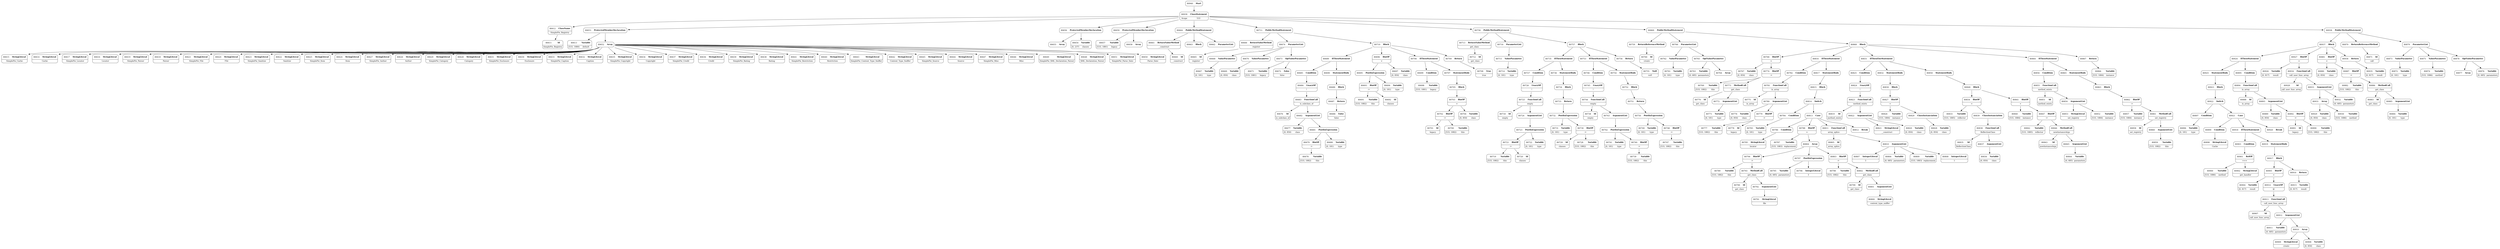 digraph ast {
node [shape=none];
80897 [label=<<TABLE border='1' cellspacing='0' cellpadding='10' style='rounded' ><TR><TD border='0'>80897</TD><TD border='0'><B>Condition</B></TD></TR></TABLE>>];
80897 -> 80896 [weight=2];
80896 [label=<<TABLE border='1' cellspacing='0' cellpadding='10' style='rounded' ><TR><TD border='0'>80896</TD><TD border='0'><B>Variable</B></TD></TR><HR/><TR><TD border='0' cellpadding='5'>(0, 181)</TD><TD border='0' cellpadding='5'>type</TD></TR></TABLE>>];
80899 [label=<<TABLE border='1' cellspacing='0' cellpadding='10' style='rounded' ><TR><TD border='0'>80899</TD><TD border='0'><B>Condition</B></TD></TR></TABLE>>];
80899 -> 80898 [weight=2];
80898 [label=<<TABLE border='1' cellspacing='0' cellpadding='10' style='rounded' ><TR><TD border='0'>80898</TD><TD border='0'><B>StringLiteral</B></TD></TR><HR/><TR><TD border='0' cellpadding='5' colspan='2'>Cache</TD></TR></TABLE>>];
80901 [label=<<TABLE border='1' cellspacing='0' cellpadding='10' style='rounded' ><TR><TD border='0'>80901</TD><TD border='0'><B>RelOP</B></TD></TR><HR/><TR><TD border='0' cellpadding='5' colspan='2'>===</TD></TR></TABLE>>];
80901 -> 80900 [weight=2];
80901 -> 80902 [weight=2];
80900 [label=<<TABLE border='1' cellspacing='0' cellpadding='10' style='rounded' ><TR><TD border='0'>80900</TD><TD border='0'><B>Variable</B></TD></TR><HR/><TR><TD border='0' cellpadding='5'>(533, 1886)</TD><TD border='0' cellpadding='5'>method</TD></TR></TABLE>>];
80903 [label=<<TABLE border='1' cellspacing='0' cellpadding='10' style='rounded' ><TR><TD border='0'>80903</TD><TD border='0'><B>Condition</B></TD></TR></TABLE>>];
80903 -> 80901 [weight=2];
80902 [label=<<TABLE border='1' cellspacing='0' cellpadding='10' style='rounded' ><TR><TD border='0'>80902</TD><TD border='0'><B>StringLiteral</B></TD></TR><HR/><TR><TD border='0' cellpadding='5' colspan='2'>get_handler</TD></TR></TABLE>>];
80905 [label=<<TABLE border='1' cellspacing='0' cellpadding='10' style='rounded' ><TR><TD border='0'>80905</TD><TD border='0'><B>BinOP</B></TD></TR><HR/><TR><TD border='0' cellpadding='5' colspan='2'>=</TD></TR></TABLE>>];
80905 -> 80904 [weight=2];
80905 -> 80914 [weight=2];
80904 [label=<<TABLE border='1' cellspacing='0' cellpadding='10' style='rounded' ><TR><TD border='0'>80904</TD><TD border='0'><B>Variable</B></TD></TR><HR/><TR><TD border='0' cellpadding='5'>(0, 817)</TD><TD border='0' cellpadding='5'>result</TD></TR></TABLE>>];
80907 [label=<<TABLE border='1' cellspacing='0' cellpadding='10' style='rounded' ><TR><TD border='0'>80907</TD><TD border='0'><B>Id</B></TD></TR><HR/><TR><TD border='0' cellpadding='5' colspan='2'>call_user_func_array</TD></TR></TABLE>>];
80909 [label=<<TABLE border='1' cellspacing='0' cellpadding='10' style='rounded' ><TR><TD border='0'>80909</TD><TD border='0'><B>StringLiteral</B></TD></TR><HR/><TR><TD border='0' cellpadding='5' colspan='2'>create</TD></TR></TABLE>>];
80908 [label=<<TABLE border='1' cellspacing='0' cellpadding='10' style='rounded' ><TR><TD border='0'>80908</TD><TD border='0'><B>Variable</B></TD></TR><HR/><TR><TD border='0' cellpadding='5'>(0, 850)</TD><TD border='0' cellpadding='5'>class</TD></TR></TABLE>>];
80911 [label=<<TABLE border='1' cellspacing='0' cellpadding='10' style='rounded' ><TR><TD border='0'>80911</TD><TD border='0'><B>Variable</B></TD></TR><HR/><TR><TD border='0' cellpadding='5'>(0, 685)</TD><TD border='0' cellpadding='5'>parameters</TD></TR></TABLE>>];
80910 [label=<<TABLE border='1' cellspacing='0' cellpadding='10' style='rounded' ><TR><TD border='0'>80910</TD><TD border='0'><B>Array</B></TD></TR></TABLE>>];
80910 -> 80908 [weight=2];
80910 -> 80909 [weight=2];
80913 [label=<<TABLE border='1' cellspacing='0' cellpadding='10' style='rounded' ><TR><TD border='0'>80913</TD><TD border='0'><B>FunctionCall</B></TD></TR><HR/><TR><TD border='0' cellpadding='5' colspan='2'>call_user_func_array</TD></TR></TABLE>>];
80913 -> 80907 [weight=2];
80913 -> 80912 [weight=2];
80912 [label=<<TABLE border='1' cellspacing='0' cellpadding='10' style='rounded' ><TR><TD border='0'>80912</TD><TD border='0'><B>ArgumentList</B></TD></TR></TABLE>>];
80912 -> 80910 [weight=2];
80912 -> 80911 [weight=2];
80915 [label=<<TABLE border='1' cellspacing='0' cellpadding='10' style='rounded' ><TR><TD border='0'>80915</TD><TD border='0'><B>Variable</B></TD></TR><HR/><TR><TD border='0' cellpadding='5'>(0, 817)</TD><TD border='0' cellpadding='5'>result</TD></TR></TABLE>>];
80914 [label=<<TABLE border='1' cellspacing='0' cellpadding='10' style='rounded' ><TR><TD border='0'>80914</TD><TD border='0'><B>UnaryOP</B></TD></TR><HR/><TR><TD border='0' cellpadding='5' colspan='2'>@</TD></TR></TABLE>>];
80914 -> 80913 [weight=2];
80917 [label=<<TABLE border='1' cellspacing='0' cellpadding='10' style='rounded' ><TR><TD border='0'>80917</TD><TD border='0'><B>Block</B></TD></TR></TABLE>>];
80917 -> 80905 [weight=2];
80917 -> 80916 [weight=2];
80916 [label=<<TABLE border='1' cellspacing='0' cellpadding='10' style='rounded' ><TR><TD border='0'>80916</TD><TD border='0'><B>Return</B></TD></TR></TABLE>>];
80916 -> 80915 [weight=2];
80919 [label=<<TABLE border='1' cellspacing='0' cellpadding='10' style='rounded' ><TR><TD border='0'>80919</TD><TD border='0'><B>StatementBody</B></TD></TR></TABLE>>];
80919 -> 80917 [weight=2];
80918 [label=<<TABLE border='1' cellspacing='0' cellpadding='10' style='rounded' ><TR><TD border='0'>80918</TD><TD border='0'><B>IfThenStatement</B></TD></TR></TABLE>>];
80918 -> 80903 [weight=2];
80918 -> 80919 [weight=2];
80921 [label=<<TABLE border='1' cellspacing='0' cellpadding='10' style='rounded' ><TR><TD border='0'>80921</TD><TD border='0'><B>Case</B></TD></TR></TABLE>>];
80921 -> 80899 [weight=2];
80921 -> 80918 [weight=2];
80921 -> 80920 [weight=2];
80920 [label=<<TABLE border='1' cellspacing='0' cellpadding='10' style='rounded' ><TR><TD border='0'>80920</TD><TD border='0'><B>Break</B></TD></TR></TABLE>>];
80923 [label=<<TABLE border='1' cellspacing='0' cellpadding='10' style='rounded' ><TR><TD border='0'>80923</TD><TD border='0'><B>Block</B></TD></TR></TABLE>>];
80923 -> 80922 [weight=2];
80922 [label=<<TABLE border='1' cellspacing='0' cellpadding='10' style='rounded' ><TR><TD border='0'>80922</TD><TD border='0'><B>Switch</B></TD></TR></TABLE>>];
80922 -> 80897 [weight=2];
80922 -> 80921 [weight=2];
80925 [label=<<TABLE border='1' cellspacing='0' cellpadding='10' style='rounded' ><TR><TD border='0'>80925</TD><TD border='0'><B>StatementBody</B></TD></TR></TABLE>>];
80925 -> 80923 [weight=2];
80924 [label=<<TABLE border='1' cellspacing='0' cellpadding='10' style='rounded' ><TR><TD border='0'>80924</TD><TD border='0'><B>IfThenStatement</B></TD></TR></TABLE>>];
80924 -> 80895 [weight=2];
80924 -> 80925 [weight=2];
80927 [label=<<TABLE border='1' cellspacing='0' cellpadding='10' style='rounded' ><TR><TD border='0'>80927</TD><TD border='0'><B>BinOP</B></TD></TR><HR/><TR><TD border='0' cellpadding='5' colspan='2'>=</TD></TR></TABLE>>];
80927 -> 80926 [weight=2];
80927 -> 80934 [weight=2];
80926 [label=<<TABLE border='1' cellspacing='0' cellpadding='10' style='rounded' ><TR><TD border='0'>80926</TD><TD border='0'><B>Variable</B></TD></TR><HR/><TR><TD border='0' cellpadding='5'>(0, 817)</TD><TD border='0' cellpadding='5'>result</TD></TR></TABLE>>];
80929 [label=<<TABLE border='1' cellspacing='0' cellpadding='10' style='rounded' ><TR><TD border='0'>80929</TD><TD border='0'><B>Variable</B></TD></TR><HR/><TR><TD border='0' cellpadding='5'>(0, 850)</TD><TD border='0' cellpadding='5'>class</TD></TR></TABLE>>];
80928 [label=<<TABLE border='1' cellspacing='0' cellpadding='10' style='rounded' ><TR><TD border='0'>80928</TD><TD border='0'><B>Id</B></TD></TR><HR/><TR><TD border='0' cellpadding='5' colspan='2'>call_user_func_array</TD></TR></TABLE>>];
80931 [label=<<TABLE border='1' cellspacing='0' cellpadding='10' style='rounded' ><TR><TD border='0'>80931</TD><TD border='0'><B>Array</B></TD></TR></TABLE>>];
80931 -> 80929 [weight=2];
80931 -> 80930 [weight=2];
80930 [label=<<TABLE border='1' cellspacing='0' cellpadding='10' style='rounded' ><TR><TD border='0'>80930</TD><TD border='0'><B>Variable</B></TD></TR><HR/><TR><TD border='0' cellpadding='5'>(533, 1886)</TD><TD border='0' cellpadding='5'>method</TD></TR></TABLE>>];
80933 [label=<<TABLE border='1' cellspacing='0' cellpadding='10' style='rounded' ><TR><TD border='0'>80933</TD><TD border='0'><B>ArgumentList</B></TD></TR></TABLE>>];
80933 -> 80931 [weight=2];
80933 -> 80932 [weight=2];
80932 [label=<<TABLE border='1' cellspacing='0' cellpadding='10' style='rounded' ><TR><TD border='0'>80932</TD><TD border='0'><B>Variable</B></TD></TR><HR/><TR><TD border='0' cellpadding='5'>(0, 685)</TD><TD border='0' cellpadding='5'>parameters</TD></TR></TABLE>>];
80935 [label=<<TABLE border='1' cellspacing='0' cellpadding='10' style='rounded' ><TR><TD border='0'>80935</TD><TD border='0'><B>Variable</B></TD></TR><HR/><TR><TD border='0' cellpadding='5'>(0, 817)</TD><TD border='0' cellpadding='5'>result</TD></TR></TABLE>>];
80934 [label=<<TABLE border='1' cellspacing='0' cellpadding='10' style='rounded' ><TR><TD border='0'>80934</TD><TD border='0'><B>FunctionCall</B></TD></TR><HR/><TR><TD border='0' cellpadding='5' colspan='2'>call_user_func_array</TD></TR></TABLE>>];
80934 -> 80928 [weight=2];
80934 -> 80933 [weight=2];
80937 [label=<<TABLE border='1' cellspacing='0' cellpadding='10' style='rounded' ><TR><TD border='0'>80937</TD><TD border='0'><B>Block</B></TD></TR></TABLE>>];
80937 -> 80881 [weight=2];
80937 -> 80924 [weight=2];
80937 -> 80927 [weight=2];
80937 -> 80936 [weight=2];
80936 [label=<<TABLE border='1' cellspacing='0' cellpadding='10' style='rounded' ><TR><TD border='0'>80936</TD><TD border='0'><B>Return</B></TD></TR></TABLE>>];
80936 -> 80935 [weight=2];
80939 [label=<<TABLE border='1' cellspacing='0' cellpadding='10' style='rounded' ><TR><TD border='0'>80939</TD><TD border='0'><B>ClassStatement</B></TD></TR><HR/><TR><TD border='0' cellpadding='5'>Scope</TD><TD border='0' cellpadding='5'>533</TD></TR></TABLE>>];
80939 -> 80612 [weight=2];
80939 -> 80653 [weight=2];
80939 -> 80656 [weight=2];
80939 -> 80659 [weight=2];
80939 -> 80664 [weight=2];
80939 -> 80711 [weight=2];
80939 -> 80758 [weight=2];
80939 -> 80869 [weight=2];
80939 -> 80938 [weight=2];
80938 [label=<<TABLE border='1' cellspacing='0' cellpadding='10' style='rounded' ><TR><TD border='0'>80938</TD><TD border='0'><B>PublicMethodStatement</B></TD></TR></TABLE>>];
80938 -> 80870 [weight=2];
80938 -> 80879 [weight=2];
80938 -> 80937 [weight=2];
80940 [label=<<TABLE border='1' cellspacing='0' cellpadding='10' style='rounded' ><TR><TD border='0'>80940</TD><TD border='0'><B>Start</B></TD></TR></TABLE>>];
80940 -> 80939 [weight=2];
80611 [label=<<TABLE border='1' cellspacing='0' cellpadding='10' style='rounded' ><TR><TD border='0'>80611</TD><TD border='0'><B>Id</B></TD></TR><HR/><TR><TD border='0' cellpadding='5' colspan='2'>SimplePie_Registry</TD></TR></TABLE>>];
80613 [label=<<TABLE border='1' cellspacing='0' cellpadding='10' style='rounded' ><TR><TD border='0'>80613</TD><TD border='0'><B>Variable</B></TD></TR><HR/><TR><TD border='0' cellpadding='5'>(533, 1880)</TD><TD border='0' cellpadding='5'>default</TD></TR></TABLE>>];
80612 [label=<<TABLE border='1' cellspacing='0' cellpadding='10' style='rounded' ><TR><TD border='0'>80612</TD><TD border='0'><B>ClassName</B></TD></TR><HR/><TR><TD border='0' cellpadding='5' colspan='2'>SimplePie_Registry</TD></TR></TABLE>>];
80612 -> 80611 [weight=2];
80615 [label=<<TABLE border='1' cellspacing='0' cellpadding='10' style='rounded' ><TR><TD border='0'>80615</TD><TD border='0'><B>StringLiteral</B></TD></TR><HR/><TR><TD border='0' cellpadding='5' colspan='2'>SimplePie_Cache</TD></TR></TABLE>>];
80614 [label=<<TABLE border='1' cellspacing='0' cellpadding='10' style='rounded' ><TR><TD border='0'>80614</TD><TD border='0'><B>StringLiteral</B></TD></TR><HR/><TR><TD border='0' cellpadding='5' colspan='2'>Cache</TD></TR></TABLE>>];
80617 [label=<<TABLE border='1' cellspacing='0' cellpadding='10' style='rounded' ><TR><TD border='0'>80617</TD><TD border='0'><B>StringLiteral</B></TD></TR><HR/><TR><TD border='0' cellpadding='5' colspan='2'>SimplePie_Locator</TD></TR></TABLE>>];
80616 [label=<<TABLE border='1' cellspacing='0' cellpadding='10' style='rounded' ><TR><TD border='0'>80616</TD><TD border='0'><B>StringLiteral</B></TD></TR><HR/><TR><TD border='0' cellpadding='5' colspan='2'>Locator</TD></TR></TABLE>>];
80619 [label=<<TABLE border='1' cellspacing='0' cellpadding='10' style='rounded' ><TR><TD border='0'>80619</TD><TD border='0'><B>StringLiteral</B></TD></TR><HR/><TR><TD border='0' cellpadding='5' colspan='2'>SimplePie_Parser</TD></TR></TABLE>>];
80618 [label=<<TABLE border='1' cellspacing='0' cellpadding='10' style='rounded' ><TR><TD border='0'>80618</TD><TD border='0'><B>StringLiteral</B></TD></TR><HR/><TR><TD border='0' cellpadding='5' colspan='2'>Parser</TD></TR></TABLE>>];
80621 [label=<<TABLE border='1' cellspacing='0' cellpadding='10' style='rounded' ><TR><TD border='0'>80621</TD><TD border='0'><B>StringLiteral</B></TD></TR><HR/><TR><TD border='0' cellpadding='5' colspan='2'>SimplePie_File</TD></TR></TABLE>>];
80620 [label=<<TABLE border='1' cellspacing='0' cellpadding='10' style='rounded' ><TR><TD border='0'>80620</TD><TD border='0'><B>StringLiteral</B></TD></TR><HR/><TR><TD border='0' cellpadding='5' colspan='2'>File</TD></TR></TABLE>>];
80623 [label=<<TABLE border='1' cellspacing='0' cellpadding='10' style='rounded' ><TR><TD border='0'>80623</TD><TD border='0'><B>StringLiteral</B></TD></TR><HR/><TR><TD border='0' cellpadding='5' colspan='2'>SimplePie_Sanitize</TD></TR></TABLE>>];
80622 [label=<<TABLE border='1' cellspacing='0' cellpadding='10' style='rounded' ><TR><TD border='0'>80622</TD><TD border='0'><B>StringLiteral</B></TD></TR><HR/><TR><TD border='0' cellpadding='5' colspan='2'>Sanitize</TD></TR></TABLE>>];
80625 [label=<<TABLE border='1' cellspacing='0' cellpadding='10' style='rounded' ><TR><TD border='0'>80625</TD><TD border='0'><B>StringLiteral</B></TD></TR><HR/><TR><TD border='0' cellpadding='5' colspan='2'>SimplePie_Item</TD></TR></TABLE>>];
80624 [label=<<TABLE border='1' cellspacing='0' cellpadding='10' style='rounded' ><TR><TD border='0'>80624</TD><TD border='0'><B>StringLiteral</B></TD></TR><HR/><TR><TD border='0' cellpadding='5' colspan='2'>Item</TD></TR></TABLE>>];
80627 [label=<<TABLE border='1' cellspacing='0' cellpadding='10' style='rounded' ><TR><TD border='0'>80627</TD><TD border='0'><B>StringLiteral</B></TD></TR><HR/><TR><TD border='0' cellpadding='5' colspan='2'>SimplePie_Author</TD></TR></TABLE>>];
80626 [label=<<TABLE border='1' cellspacing='0' cellpadding='10' style='rounded' ><TR><TD border='0'>80626</TD><TD border='0'><B>StringLiteral</B></TD></TR><HR/><TR><TD border='0' cellpadding='5' colspan='2'>Author</TD></TR></TABLE>>];
80629 [label=<<TABLE border='1' cellspacing='0' cellpadding='10' style='rounded' ><TR><TD border='0'>80629</TD><TD border='0'><B>StringLiteral</B></TD></TR><HR/><TR><TD border='0' cellpadding='5' colspan='2'>SimplePie_Category</TD></TR></TABLE>>];
80628 [label=<<TABLE border='1' cellspacing='0' cellpadding='10' style='rounded' ><TR><TD border='0'>80628</TD><TD border='0'><B>StringLiteral</B></TD></TR><HR/><TR><TD border='0' cellpadding='5' colspan='2'>Category</TD></TR></TABLE>>];
80631 [label=<<TABLE border='1' cellspacing='0' cellpadding='10' style='rounded' ><TR><TD border='0'>80631</TD><TD border='0'><B>StringLiteral</B></TD></TR><HR/><TR><TD border='0' cellpadding='5' colspan='2'>SimplePie_Enclosure</TD></TR></TABLE>>];
80630 [label=<<TABLE border='1' cellspacing='0' cellpadding='10' style='rounded' ><TR><TD border='0'>80630</TD><TD border='0'><B>StringLiteral</B></TD></TR><HR/><TR><TD border='0' cellpadding='5' colspan='2'>Enclosure</TD></TR></TABLE>>];
80633 [label=<<TABLE border='1' cellspacing='0' cellpadding='10' style='rounded' ><TR><TD border='0'>80633</TD><TD border='0'><B>StringLiteral</B></TD></TR><HR/><TR><TD border='0' cellpadding='5' colspan='2'>SimplePie_Caption</TD></TR></TABLE>>];
80632 [label=<<TABLE border='1' cellspacing='0' cellpadding='10' style='rounded' ><TR><TD border='0'>80632</TD><TD border='0'><B>StringLiteral</B></TD></TR><HR/><TR><TD border='0' cellpadding='5' colspan='2'>Caption</TD></TR></TABLE>>];
80635 [label=<<TABLE border='1' cellspacing='0' cellpadding='10' style='rounded' ><TR><TD border='0'>80635</TD><TD border='0'><B>StringLiteral</B></TD></TR><HR/><TR><TD border='0' cellpadding='5' colspan='2'>SimplePie_Copyright</TD></TR></TABLE>>];
80634 [label=<<TABLE border='1' cellspacing='0' cellpadding='10' style='rounded' ><TR><TD border='0'>80634</TD><TD border='0'><B>StringLiteral</B></TD></TR><HR/><TR><TD border='0' cellpadding='5' colspan='2'>Copyright</TD></TR></TABLE>>];
80637 [label=<<TABLE border='1' cellspacing='0' cellpadding='10' style='rounded' ><TR><TD border='0'>80637</TD><TD border='0'><B>StringLiteral</B></TD></TR><HR/><TR><TD border='0' cellpadding='5' colspan='2'>SimplePie_Credit</TD></TR></TABLE>>];
80636 [label=<<TABLE border='1' cellspacing='0' cellpadding='10' style='rounded' ><TR><TD border='0'>80636</TD><TD border='0'><B>StringLiteral</B></TD></TR><HR/><TR><TD border='0' cellpadding='5' colspan='2'>Credit</TD></TR></TABLE>>];
80639 [label=<<TABLE border='1' cellspacing='0' cellpadding='10' style='rounded' ><TR><TD border='0'>80639</TD><TD border='0'><B>StringLiteral</B></TD></TR><HR/><TR><TD border='0' cellpadding='5' colspan='2'>SimplePie_Rating</TD></TR></TABLE>>];
80638 [label=<<TABLE border='1' cellspacing='0' cellpadding='10' style='rounded' ><TR><TD border='0'>80638</TD><TD border='0'><B>StringLiteral</B></TD></TR><HR/><TR><TD border='0' cellpadding='5' colspan='2'>Rating</TD></TR></TABLE>>];
80641 [label=<<TABLE border='1' cellspacing='0' cellpadding='10' style='rounded' ><TR><TD border='0'>80641</TD><TD border='0'><B>StringLiteral</B></TD></TR><HR/><TR><TD border='0' cellpadding='5' colspan='2'>SimplePie_Restriction</TD></TR></TABLE>>];
80640 [label=<<TABLE border='1' cellspacing='0' cellpadding='10' style='rounded' ><TR><TD border='0'>80640</TD><TD border='0'><B>StringLiteral</B></TD></TR><HR/><TR><TD border='0' cellpadding='5' colspan='2'>Restriction</TD></TR></TABLE>>];
80643 [label=<<TABLE border='1' cellspacing='0' cellpadding='10' style='rounded' ><TR><TD border='0'>80643</TD><TD border='0'><B>StringLiteral</B></TD></TR><HR/><TR><TD border='0' cellpadding='5' colspan='2'>SimplePie_Content_Type_Sniffer</TD></TR></TABLE>>];
80642 [label=<<TABLE border='1' cellspacing='0' cellpadding='10' style='rounded' ><TR><TD border='0'>80642</TD><TD border='0'><B>StringLiteral</B></TD></TR><HR/><TR><TD border='0' cellpadding='5' colspan='2'>Content_Type_Sniffer</TD></TR></TABLE>>];
80645 [label=<<TABLE border='1' cellspacing='0' cellpadding='10' style='rounded' ><TR><TD border='0'>80645</TD><TD border='0'><B>StringLiteral</B></TD></TR><HR/><TR><TD border='0' cellpadding='5' colspan='2'>SimplePie_Source</TD></TR></TABLE>>];
80644 [label=<<TABLE border='1' cellspacing='0' cellpadding='10' style='rounded' ><TR><TD border='0'>80644</TD><TD border='0'><B>StringLiteral</B></TD></TR><HR/><TR><TD border='0' cellpadding='5' colspan='2'>Source</TD></TR></TABLE>>];
80647 [label=<<TABLE border='1' cellspacing='0' cellpadding='10' style='rounded' ><TR><TD border='0'>80647</TD><TD border='0'><B>StringLiteral</B></TD></TR><HR/><TR><TD border='0' cellpadding='5' colspan='2'>SimplePie_Misc</TD></TR></TABLE>>];
80646 [label=<<TABLE border='1' cellspacing='0' cellpadding='10' style='rounded' ><TR><TD border='0'>80646</TD><TD border='0'><B>StringLiteral</B></TD></TR><HR/><TR><TD border='0' cellpadding='5' colspan='2'>Misc</TD></TR></TABLE>>];
80649 [label=<<TABLE border='1' cellspacing='0' cellpadding='10' style='rounded' ><TR><TD border='0'>80649</TD><TD border='0'><B>StringLiteral</B></TD></TR><HR/><TR><TD border='0' cellpadding='5' colspan='2'>SimplePie_XML_Declaration_Parser</TD></TR></TABLE>>];
80648 [label=<<TABLE border='1' cellspacing='0' cellpadding='10' style='rounded' ><TR><TD border='0'>80648</TD><TD border='0'><B>StringLiteral</B></TD></TR><HR/><TR><TD border='0' cellpadding='5' colspan='2'>XML_Declaration_Parser</TD></TR></TABLE>>];
80651 [label=<<TABLE border='1' cellspacing='0' cellpadding='10' style='rounded' ><TR><TD border='0'>80651</TD><TD border='0'><B>StringLiteral</B></TD></TR><HR/><TR><TD border='0' cellpadding='5' colspan='2'>SimplePie_Parse_Date</TD></TR></TABLE>>];
80650 [label=<<TABLE border='1' cellspacing='0' cellpadding='10' style='rounded' ><TR><TD border='0'>80650</TD><TD border='0'><B>StringLiteral</B></TD></TR><HR/><TR><TD border='0' cellpadding='5' colspan='2'>Parse_Date</TD></TR></TABLE>>];
80653 [label=<<TABLE border='1' cellspacing='0' cellpadding='10' style='rounded' ><TR><TD border='0'>80653</TD><TD border='0'><B>ProtectedMemberDeclaration</B></TD></TR></TABLE>>];
80653 -> 80613 [weight=2];
80653 -> 80652 [weight=2];
80652 [label=<<TABLE border='1' cellspacing='0' cellpadding='10' style='rounded' ><TR><TD border='0'>80652</TD><TD border='0'><B>Array</B></TD></TR></TABLE>>];
80652 -> 80614 [weight=2];
80652 -> 80615 [weight=2];
80652 -> 80616 [weight=2];
80652 -> 80617 [weight=2];
80652 -> 80618 [weight=2];
80652 -> 80619 [weight=2];
80652 -> 80620 [weight=2];
80652 -> 80621 [weight=2];
80652 -> 80622 [weight=2];
80652 -> 80623 [weight=2];
80652 -> 80624 [weight=2];
80652 -> 80625 [weight=2];
80652 -> 80626 [weight=2];
80652 -> 80627 [weight=2];
80652 -> 80628 [weight=2];
80652 -> 80629 [weight=2];
80652 -> 80630 [weight=2];
80652 -> 80631 [weight=2];
80652 -> 80632 [weight=2];
80652 -> 80633 [weight=2];
80652 -> 80634 [weight=2];
80652 -> 80635 [weight=2];
80652 -> 80636 [weight=2];
80652 -> 80637 [weight=2];
80652 -> 80638 [weight=2];
80652 -> 80639 [weight=2];
80652 -> 80640 [weight=2];
80652 -> 80641 [weight=2];
80652 -> 80642 [weight=2];
80652 -> 80643 [weight=2];
80652 -> 80644 [weight=2];
80652 -> 80645 [weight=2];
80652 -> 80646 [weight=2];
80652 -> 80647 [weight=2];
80652 -> 80648 [weight=2];
80652 -> 80649 [weight=2];
80652 -> 80650 [weight=2];
80652 -> 80651 [weight=2];
80655 [label=<<TABLE border='1' cellspacing='0' cellpadding='10' style='rounded' ><TR><TD border='0'>80655</TD><TD border='0'><B>Array</B></TD></TR></TABLE>>];
80654 [label=<<TABLE border='1' cellspacing='0' cellpadding='10' style='rounded' ><TR><TD border='0'>80654</TD><TD border='0'><B>Variable</B></TD></TR><HR/><TR><TD border='0' cellpadding='5'>(0, 237)</TD><TD border='0' cellpadding='5'>classes</TD></TR></TABLE>>];
80657 [label=<<TABLE border='1' cellspacing='0' cellpadding='10' style='rounded' ><TR><TD border='0'>80657</TD><TD border='0'><B>Variable</B></TD></TR><HR/><TR><TD border='0' cellpadding='5'>(533, 1881)</TD><TD border='0' cellpadding='5'>legacy</TD></TR></TABLE>>];
80656 [label=<<TABLE border='1' cellspacing='0' cellpadding='10' style='rounded' ><TR><TD border='0'>80656</TD><TD border='0'><B>ProtectedMemberDeclaration</B></TD></TR></TABLE>>];
80656 -> 80654 [weight=2];
80656 -> 80655 [weight=2];
80659 [label=<<TABLE border='1' cellspacing='0' cellpadding='10' style='rounded' ><TR><TD border='0'>80659</TD><TD border='0'><B>ProtectedMemberDeclaration</B></TD></TR></TABLE>>];
80659 -> 80657 [weight=2];
80659 -> 80658 [weight=2];
80658 [label=<<TABLE border='1' cellspacing='0' cellpadding='10' style='rounded' ><TR><TD border='0'>80658</TD><TD border='0'><B>Array</B></TD></TR></TABLE>>];
80661 [label=<<TABLE border='1' cellspacing='0' cellpadding='10' style='rounded' ><TR><TD border='0'>80661</TD><TD border='0'><B>ReturnValueMethod</B></TD></TR><HR/><TR><TD border='0' cellpadding='5' colspan='2'>__construct</TD></TR></TABLE>>];
80661 -> 80660 [weight=2];
80660 [label=<<TABLE border='1' cellspacing='0' cellpadding='10' style='rounded' ><TR><TD border='0'>80660</TD><TD border='0'><B>Id</B></TD></TR><HR/><TR><TD border='0' cellpadding='5' colspan='2'>__construct</TD></TR></TABLE>>];
80663 [label=<<TABLE border='1' cellspacing='0' cellpadding='10' style='rounded' ><TR><TD border='0'>80663</TD><TD border='0'><B>Block</B></TD></TR></TABLE>>];
80662 [label=<<TABLE border='1' cellspacing='0' cellpadding='10' style='rounded' ><TR><TD border='0'>80662</TD><TD border='0'><B>ParameterList</B></TD></TR></TABLE>>];
80665 [label=<<TABLE border='1' cellspacing='0' cellpadding='10' style='rounded' ><TR><TD border='0'>80665</TD><TD border='0'><B>Id</B></TD></TR><HR/><TR><TD border='0' cellpadding='5' colspan='2'>register</TD></TR></TABLE>>];
80664 [label=<<TABLE border='1' cellspacing='0' cellpadding='10' style='rounded' ><TR><TD border='0'>80664</TD><TD border='0'><B>PublicMethodStatement</B></TD></TR></TABLE>>];
80664 -> 80661 [weight=2];
80664 -> 80662 [weight=2];
80664 -> 80663 [weight=2];
80667 [label=<<TABLE border='1' cellspacing='0' cellpadding='10' style='rounded' ><TR><TD border='0'>80667</TD><TD border='0'><B>Variable</B></TD></TR><HR/><TR><TD border='0' cellpadding='5'>(0, 181)</TD><TD border='0' cellpadding='5'>type</TD></TR></TABLE>>];
80666 [label=<<TABLE border='1' cellspacing='0' cellpadding='10' style='rounded' ><TR><TD border='0'>80666</TD><TD border='0'><B>ReturnValueMethod</B></TD></TR><HR/><TR><TD border='0' cellpadding='5' colspan='2'>register</TD></TR></TABLE>>];
80666 -> 80665 [weight=2];
80669 [label=<<TABLE border='1' cellspacing='0' cellpadding='10' style='rounded' ><TR><TD border='0'>80669</TD><TD border='0'><B>Variable</B></TD></TR><HR/><TR><TD border='0' cellpadding='5'>(0, 850)</TD><TD border='0' cellpadding='5'>class</TD></TR></TABLE>>];
80668 [label=<<TABLE border='1' cellspacing='0' cellpadding='10' style='rounded' ><TR><TD border='0'>80668</TD><TD border='0'><B>ValueParameter</B></TD></TR></TABLE>>];
80668 -> 80667 [weight=2];
80671 [label=<<TABLE border='1' cellspacing='0' cellpadding='10' style='rounded' ><TR><TD border='0'>80671</TD><TD border='0'><B>Variable</B></TD></TR><HR/><TR><TD border='0' cellpadding='5'>(533, 1881)</TD><TD border='0' cellpadding='5'>legacy</TD></TR></TABLE>>];
80670 [label=<<TABLE border='1' cellspacing='0' cellpadding='10' style='rounded' ><TR><TD border='0'>80670</TD><TD border='0'><B>ValueParameter</B></TD></TR></TABLE>>];
80670 -> 80669 [weight=2];
80673 [label=<<TABLE border='1' cellspacing='0' cellpadding='10' style='rounded' ><TR><TD border='0'>80673</TD><TD border='0'><B>OptValueParameter</B></TD></TR></TABLE>>];
80673 -> 80671 [weight=2];
80673 -> 80672 [weight=2];
80672 [label=<<TABLE border='1' cellspacing='0' cellpadding='10' style='rounded' ><TR><TD border='0'>80672</TD><TD border='0'><B>False</B></TD></TR><HR/><TR><TD border='0' cellpadding='5' colspan='2'>false</TD></TR></TABLE>>];
80674 [label=<<TABLE border='1' cellspacing='0' cellpadding='10' style='rounded' ><TR><TD border='0'>80674</TD><TD border='0'><B>ParameterList</B></TD></TR></TABLE>>];
80674 -> 80668 [weight=2];
80674 -> 80670 [weight=2];
80674 -> 80673 [weight=2];
80677 [label=<<TABLE border='1' cellspacing='0' cellpadding='10' style='rounded' ><TR><TD border='0'>80677</TD><TD border='0'><B>Variable</B></TD></TR><HR/><TR><TD border='0' cellpadding='5'>(0, 850)</TD><TD border='0' cellpadding='5'>class</TD></TR></TABLE>>];
80676 [label=<<TABLE border='1' cellspacing='0' cellpadding='10' style='rounded' ><TR><TD border='0'>80676</TD><TD border='0'><B>Id</B></TD></TR><HR/><TR><TD border='0' cellpadding='5' colspan='2'>is_subclass_of</TD></TR></TABLE>>];
80679 [label=<<TABLE border='1' cellspacing='0' cellpadding='10' style='rounded' ><TR><TD border='0'>80679</TD><TD border='0'><B>BinOP</B></TD></TR><HR/><TR><TD border='0' cellpadding='5' colspan='2'>-&gt;</TD></TR></TABLE>>];
80679 -> 80678 [weight=2];
80678 [label=<<TABLE border='1' cellspacing='0' cellpadding='10' style='rounded' ><TR><TD border='0'>80678</TD><TD border='0'><B>Variable</B></TD></TR><HR/><TR><TD border='0' cellpadding='5'>(533, 1882)</TD><TD border='0' cellpadding='5'>this</TD></TR></TABLE>>];
80681 [label=<<TABLE border='1' cellspacing='0' cellpadding='10' style='rounded' ><TR><TD border='0'>80681</TD><TD border='0'><B>PostfixExpression</B></TD></TR></TABLE>>];
80681 -> 80679 [weight=2];
80681 -> 80680 [weight=2];
80680 [label=<<TABLE border='1' cellspacing='0' cellpadding='10' style='rounded' ><TR><TD border='0'>80680</TD><TD border='0'><B>Variable</B></TD></TR><HR/><TR><TD border='0' cellpadding='5'>(0, 181)</TD><TD border='0' cellpadding='5'>type</TD></TR></TABLE>>];
80683 [label=<<TABLE border='1' cellspacing='0' cellpadding='10' style='rounded' ><TR><TD border='0'>80683</TD><TD border='0'><B>FunctionCall</B></TD></TR><HR/><TR><TD border='0' cellpadding='5' colspan='2'>is_subclass_of</TD></TR></TABLE>>];
80683 -> 80676 [weight=2];
80683 -> 80682 [weight=2];
80682 [label=<<TABLE border='1' cellspacing='0' cellpadding='10' style='rounded' ><TR><TD border='0'>80682</TD><TD border='0'><B>ArgumentList</B></TD></TR></TABLE>>];
80682 -> 80677 [weight=2];
80682 -> 80681 [weight=2];
80685 [label=<<TABLE border='1' cellspacing='0' cellpadding='10' style='rounded' ><TR><TD border='0'>80685</TD><TD border='0'><B>Condition</B></TD></TR></TABLE>>];
80685 -> 80684 [weight=2];
80684 [label=<<TABLE border='1' cellspacing='0' cellpadding='10' style='rounded' ><TR><TD border='0'>80684</TD><TD border='0'><B>UnaryOP</B></TD></TR><HR/><TR><TD border='0' cellpadding='5' colspan='2'>!</TD></TR></TABLE>>];
80684 -> 80683 [weight=2];
80687 [label=<<TABLE border='1' cellspacing='0' cellpadding='10' style='rounded' ><TR><TD border='0'>80687</TD><TD border='0'><B>Return</B></TD></TR></TABLE>>];
80687 -> 80686 [weight=2];
80686 [label=<<TABLE border='1' cellspacing='0' cellpadding='10' style='rounded' ><TR><TD border='0'>80686</TD><TD border='0'><B>False</B></TD></TR><HR/><TR><TD border='0' cellpadding='5' colspan='2'>false</TD></TR></TABLE>>];
80689 [label=<<TABLE border='1' cellspacing='0' cellpadding='10' style='rounded' ><TR><TD border='0'>80689</TD><TD border='0'><B>IfThenStatement</B></TD></TR></TABLE>>];
80689 -> 80685 [weight=2];
80689 -> 80690 [weight=2];
80688 [label=<<TABLE border='1' cellspacing='0' cellpadding='10' style='rounded' ><TR><TD border='0'>80688</TD><TD border='0'><B>Block</B></TD></TR></TABLE>>];
80688 -> 80687 [weight=2];
80691 [label=<<TABLE border='1' cellspacing='0' cellpadding='10' style='rounded' ><TR><TD border='0'>80691</TD><TD border='0'><B>Variable</B></TD></TR><HR/><TR><TD border='0' cellpadding='5'>(533, 1882)</TD><TD border='0' cellpadding='5'>this</TD></TR></TABLE>>];
80690 [label=<<TABLE border='1' cellspacing='0' cellpadding='10' style='rounded' ><TR><TD border='0'>80690</TD><TD border='0'><B>StatementBody</B></TD></TR></TABLE>>];
80690 -> 80688 [weight=2];
80693 [label=<<TABLE border='1' cellspacing='0' cellpadding='10' style='rounded' ><TR><TD border='0'>80693</TD><TD border='0'><B>BinOP</B></TD></TR><HR/><TR><TD border='0' cellpadding='5' colspan='2'>-&gt;</TD></TR></TABLE>>];
80693 -> 80691 [weight=2];
80693 -> 80692 [weight=2];
80692 [label=<<TABLE border='1' cellspacing='0' cellpadding='10' style='rounded' ><TR><TD border='0'>80692</TD><TD border='0'><B>Id</B></TD></TR><HR/><TR><TD border='0' cellpadding='5' colspan='2'>classes</TD></TR></TABLE>>];
80695 [label=<<TABLE border='1' cellspacing='0' cellpadding='10' style='rounded' ><TR><TD border='0'>80695</TD><TD border='0'><B>PostfixExpression</B></TD></TR></TABLE>>];
80695 -> 80693 [weight=2];
80695 -> 80694 [weight=2];
80694 [label=<<TABLE border='1' cellspacing='0' cellpadding='10' style='rounded' ><TR><TD border='0'>80694</TD><TD border='0'><B>Variable</B></TD></TR><HR/><TR><TD border='0' cellpadding='5'>(0, 181)</TD><TD border='0' cellpadding='5'>type</TD></TR></TABLE>>];
80697 [label=<<TABLE border='1' cellspacing='0' cellpadding='10' style='rounded' ><TR><TD border='0'>80697</TD><TD border='0'><B>Variable</B></TD></TR><HR/><TR><TD border='0' cellpadding='5'>(0, 850)</TD><TD border='0' cellpadding='5'>class</TD></TR></TABLE>>];
80696 [label=<<TABLE border='1' cellspacing='0' cellpadding='10' style='rounded' ><TR><TD border='0'>80696</TD><TD border='0'><B>BinOP</B></TD></TR><HR/><TR><TD border='0' cellpadding='5' colspan='2'>=</TD></TR></TABLE>>];
80696 -> 80695 [weight=2];
80696 -> 80697 [weight=2];
80699 [label=<<TABLE border='1' cellspacing='0' cellpadding='10' style='rounded' ><TR><TD border='0'>80699</TD><TD border='0'><B>Condition</B></TD></TR></TABLE>>];
80699 -> 80698 [weight=2];
80698 [label=<<TABLE border='1' cellspacing='0' cellpadding='10' style='rounded' ><TR><TD border='0'>80698</TD><TD border='0'><B>Variable</B></TD></TR><HR/><TR><TD border='0' cellpadding='5'>(533, 1881)</TD><TD border='0' cellpadding='5'>legacy</TD></TR></TABLE>>];
80701 [label=<<TABLE border='1' cellspacing='0' cellpadding='10' style='rounded' ><TR><TD border='0'>80701</TD><TD border='0'><B>Id</B></TD></TR><HR/><TR><TD border='0' cellpadding='5' colspan='2'>legacy</TD></TR></TABLE>>];
80700 [label=<<TABLE border='1' cellspacing='0' cellpadding='10' style='rounded' ><TR><TD border='0'>80700</TD><TD border='0'><B>Variable</B></TD></TR><HR/><TR><TD border='0' cellpadding='5'>(533, 1882)</TD><TD border='0' cellpadding='5'>this</TD></TR></TABLE>>];
80703 [label=<<TABLE border='1' cellspacing='0' cellpadding='10' style='rounded' ><TR><TD border='0'>80703</TD><TD border='0'><B>BinOP</B></TD></TR><HR/><TR><TD border='0' cellpadding='5' colspan='2'>=</TD></TR></TABLE>>];
80703 -> 80702 [weight=2];
80703 -> 80704 [weight=2];
80702 [label=<<TABLE border='1' cellspacing='0' cellpadding='10' style='rounded' ><TR><TD border='0'>80702</TD><TD border='0'><B>BinOP</B></TD></TR><HR/><TR><TD border='0' cellpadding='5' colspan='2'>-&gt;</TD></TR></TABLE>>];
80702 -> 80700 [weight=2];
80702 -> 80701 [weight=2];
80705 [label=<<TABLE border='1' cellspacing='0' cellpadding='10' style='rounded' ><TR><TD border='0'>80705</TD><TD border='0'><B>Block</B></TD></TR></TABLE>>];
80705 -> 80703 [weight=2];
80704 [label=<<TABLE border='1' cellspacing='0' cellpadding='10' style='rounded' ><TR><TD border='0'>80704</TD><TD border='0'><B>Variable</B></TD></TR><HR/><TR><TD border='0' cellpadding='5'>(0, 850)</TD><TD border='0' cellpadding='5'>class</TD></TR></TABLE>>];
80707 [label=<<TABLE border='1' cellspacing='0' cellpadding='10' style='rounded' ><TR><TD border='0'>80707</TD><TD border='0'><B>StatementBody</B></TD></TR></TABLE>>];
80707 -> 80705 [weight=2];
80706 [label=<<TABLE border='1' cellspacing='0' cellpadding='10' style='rounded' ><TR><TD border='0'>80706</TD><TD border='0'><B>IfThenStatement</B></TD></TR></TABLE>>];
80706 -> 80699 [weight=2];
80706 -> 80707 [weight=2];
80709 [label=<<TABLE border='1' cellspacing='0' cellpadding='10' style='rounded' ><TR><TD border='0'>80709</TD><TD border='0'><B>Return</B></TD></TR></TABLE>>];
80709 -> 80708 [weight=2];
80708 [label=<<TABLE border='1' cellspacing='0' cellpadding='10' style='rounded' ><TR><TD border='0'>80708</TD><TD border='0'><B>True</B></TD></TR><HR/><TR><TD border='0' cellpadding='5' colspan='2'>true</TD></TR></TABLE>>];
80711 [label=<<TABLE border='1' cellspacing='0' cellpadding='10' style='rounded' ><TR><TD border='0'>80711</TD><TD border='0'><B>PublicMethodStatement</B></TD></TR></TABLE>>];
80711 -> 80666 [weight=2];
80711 -> 80674 [weight=2];
80711 -> 80710 [weight=2];
80710 [label=<<TABLE border='1' cellspacing='0' cellpadding='10' style='rounded' ><TR><TD border='0'>80710</TD><TD border='0'><B>Block</B></TD></TR></TABLE>>];
80710 -> 80689 [weight=2];
80710 -> 80696 [weight=2];
80710 -> 80706 [weight=2];
80710 -> 80709 [weight=2];
80713 [label=<<TABLE border='1' cellspacing='0' cellpadding='10' style='rounded' ><TR><TD border='0'>80713</TD><TD border='0'><B>ReturnValueMethod</B></TD></TR><HR/><TR><TD border='0' cellpadding='5' colspan='2'>get_class</TD></TR></TABLE>>];
80713 -> 80712 [weight=2];
80712 [label=<<TABLE border='1' cellspacing='0' cellpadding='10' style='rounded' ><TR><TD border='0'>80712</TD><TD border='0'><B>Id</B></TD></TR><HR/><TR><TD border='0' cellpadding='5' colspan='2'>get_class</TD></TR></TABLE>>];
80715 [label=<<TABLE border='1' cellspacing='0' cellpadding='10' style='rounded' ><TR><TD border='0'>80715</TD><TD border='0'><B>ValueParameter</B></TD></TR></TABLE>>];
80715 -> 80714 [weight=2];
80714 [label=<<TABLE border='1' cellspacing='0' cellpadding='10' style='rounded' ><TR><TD border='0'>80714</TD><TD border='0'><B>Variable</B></TD></TR><HR/><TR><TD border='0' cellpadding='5'>(0, 181)</TD><TD border='0' cellpadding='5'>type</TD></TR></TABLE>>];
80716 [label=<<TABLE border='1' cellspacing='0' cellpadding='10' style='rounded' ><TR><TD border='0'>80716</TD><TD border='0'><B>ParameterList</B></TD></TR></TABLE>>];
80716 -> 80715 [weight=2];
80719 [label=<<TABLE border='1' cellspacing='0' cellpadding='10' style='rounded' ><TR><TD border='0'>80719</TD><TD border='0'><B>Variable</B></TD></TR><HR/><TR><TD border='0' cellpadding='5'>(533, 1882)</TD><TD border='0' cellpadding='5'>this</TD></TR></TABLE>>];
80718 [label=<<TABLE border='1' cellspacing='0' cellpadding='10' style='rounded' ><TR><TD border='0'>80718</TD><TD border='0'><B>Id</B></TD></TR><HR/><TR><TD border='0' cellpadding='5' colspan='2'>empty</TD></TR></TABLE>>];
80721 [label=<<TABLE border='1' cellspacing='0' cellpadding='10' style='rounded' ><TR><TD border='0'>80721</TD><TD border='0'><B>BinOP</B></TD></TR><HR/><TR><TD border='0' cellpadding='5' colspan='2'>-&gt;</TD></TR></TABLE>>];
80721 -> 80719 [weight=2];
80721 -> 80720 [weight=2];
80720 [label=<<TABLE border='1' cellspacing='0' cellpadding='10' style='rounded' ><TR><TD border='0'>80720</TD><TD border='0'><B>Id</B></TD></TR><HR/><TR><TD border='0' cellpadding='5' colspan='2'>classes</TD></TR></TABLE>>];
80723 [label=<<TABLE border='1' cellspacing='0' cellpadding='10' style='rounded' ><TR><TD border='0'>80723</TD><TD border='0'><B>PostfixExpression</B></TD></TR></TABLE>>];
80723 -> 80721 [weight=2];
80723 -> 80722 [weight=2];
80722 [label=<<TABLE border='1' cellspacing='0' cellpadding='10' style='rounded' ><TR><TD border='0'>80722</TD><TD border='0'><B>Variable</B></TD></TR><HR/><TR><TD border='0' cellpadding='5'>(0, 181)</TD><TD border='0' cellpadding='5'>type</TD></TR></TABLE>>];
80725 [label=<<TABLE border='1' cellspacing='0' cellpadding='10' style='rounded' ><TR><TD border='0'>80725</TD><TD border='0'><B>FunctionCall</B></TD></TR><HR/><TR><TD border='0' cellpadding='5' colspan='2'>empty</TD></TR></TABLE>>];
80725 -> 80718 [weight=2];
80725 -> 80724 [weight=2];
80724 [label=<<TABLE border='1' cellspacing='0' cellpadding='10' style='rounded' ><TR><TD border='0'>80724</TD><TD border='0'><B>ArgumentList</B></TD></TR></TABLE>>];
80724 -> 80723 [weight=2];
80727 [label=<<TABLE border='1' cellspacing='0' cellpadding='10' style='rounded' ><TR><TD border='0'>80727</TD><TD border='0'><B>Condition</B></TD></TR></TABLE>>];
80727 -> 80726 [weight=2];
80726 [label=<<TABLE border='1' cellspacing='0' cellpadding='10' style='rounded' ><TR><TD border='0'>80726</TD><TD border='0'><B>UnaryOP</B></TD></TR><HR/><TR><TD border='0' cellpadding='5' colspan='2'>!</TD></TR></TABLE>>];
80726 -> 80725 [weight=2];
80729 [label=<<TABLE border='1' cellspacing='0' cellpadding='10' style='rounded' ><TR><TD border='0'>80729</TD><TD border='0'><B>Id</B></TD></TR><HR/><TR><TD border='0' cellpadding='5' colspan='2'>classes</TD></TR></TABLE>>];
80728 [label=<<TABLE border='1' cellspacing='0' cellpadding='10' style='rounded' ><TR><TD border='0'>80728</TD><TD border='0'><B>Variable</B></TD></TR><HR/><TR><TD border='0' cellpadding='5'>(533, 1882)</TD><TD border='0' cellpadding='5'>this</TD></TR></TABLE>>];
80731 [label=<<TABLE border='1' cellspacing='0' cellpadding='10' style='rounded' ><TR><TD border='0'>80731</TD><TD border='0'><B>Variable</B></TD></TR><HR/><TR><TD border='0' cellpadding='5'>(0, 181)</TD><TD border='0' cellpadding='5'>type</TD></TR></TABLE>>];
80730 [label=<<TABLE border='1' cellspacing='0' cellpadding='10' style='rounded' ><TR><TD border='0'>80730</TD><TD border='0'><B>BinOP</B></TD></TR><HR/><TR><TD border='0' cellpadding='5' colspan='2'>-&gt;</TD></TR></TABLE>>];
80730 -> 80728 [weight=2];
80730 -> 80729 [weight=2];
80733 [label=<<TABLE border='1' cellspacing='0' cellpadding='10' style='rounded' ><TR><TD border='0'>80733</TD><TD border='0'><B>Return</B></TD></TR></TABLE>>];
80733 -> 80732 [weight=2];
80732 [label=<<TABLE border='1' cellspacing='0' cellpadding='10' style='rounded' ><TR><TD border='0'>80732</TD><TD border='0'><B>PostfixExpression</B></TD></TR></TABLE>>];
80732 -> 80730 [weight=2];
80732 -> 80731 [weight=2];
80735 [label=<<TABLE border='1' cellspacing='0' cellpadding='10' style='rounded' ><TR><TD border='0'>80735</TD><TD border='0'><B>IfThenStatement</B></TD></TR></TABLE>>];
80735 -> 80727 [weight=2];
80735 -> 80736 [weight=2];
80734 [label=<<TABLE border='1' cellspacing='0' cellpadding='10' style='rounded' ><TR><TD border='0'>80734</TD><TD border='0'><B>Block</B></TD></TR></TABLE>>];
80734 -> 80733 [weight=2];
80736 [label=<<TABLE border='1' cellspacing='0' cellpadding='10' style='rounded' ><TR><TD border='0'>80736</TD><TD border='0'><B>StatementBody</B></TD></TR></TABLE>>];
80736 -> 80734 [weight=2];
80739 [label=<<TABLE border='1' cellspacing='0' cellpadding='10' style='rounded' ><TR><TD border='0'>80739</TD><TD border='0'><B>Variable</B></TD></TR><HR/><TR><TD border='0' cellpadding='5'>(533, 1882)</TD><TD border='0' cellpadding='5'>this</TD></TR></TABLE>>];
80738 [label=<<TABLE border='1' cellspacing='0' cellpadding='10' style='rounded' ><TR><TD border='0'>80738</TD><TD border='0'><B>Id</B></TD></TR><HR/><TR><TD border='0' cellpadding='5' colspan='2'>empty</TD></TR></TABLE>>];
80741 [label=<<TABLE border='1' cellspacing='0' cellpadding='10' style='rounded' ><TR><TD border='0'>80741</TD><TD border='0'><B>Variable</B></TD></TR><HR/><TR><TD border='0' cellpadding='5'>(0, 181)</TD><TD border='0' cellpadding='5'>type</TD></TR></TABLE>>];
80740 [label=<<TABLE border='1' cellspacing='0' cellpadding='10' style='rounded' ><TR><TD border='0'>80740</TD><TD border='0'><B>BinOP</B></TD></TR><HR/><TR><TD border='0' cellpadding='5' colspan='2'>-&gt;</TD></TR></TABLE>>];
80740 -> 80739 [weight=2];
80743 [label=<<TABLE border='1' cellspacing='0' cellpadding='10' style='rounded' ><TR><TD border='0'>80743</TD><TD border='0'><B>ArgumentList</B></TD></TR></TABLE>>];
80743 -> 80742 [weight=2];
80742 [label=<<TABLE border='1' cellspacing='0' cellpadding='10' style='rounded' ><TR><TD border='0'>80742</TD><TD border='0'><B>PostfixExpression</B></TD></TR></TABLE>>];
80742 -> 80740 [weight=2];
80742 -> 80741 [weight=2];
80745 [label=<<TABLE border='1' cellspacing='0' cellpadding='10' style='rounded' ><TR><TD border='0'>80745</TD><TD border='0'><B>UnaryOP</B></TD></TR><HR/><TR><TD border='0' cellpadding='5' colspan='2'>!</TD></TR></TABLE>>];
80745 -> 80744 [weight=2];
80744 [label=<<TABLE border='1' cellspacing='0' cellpadding='10' style='rounded' ><TR><TD border='0'>80744</TD><TD border='0'><B>FunctionCall</B></TD></TR><HR/><TR><TD border='0' cellpadding='5' colspan='2'>empty</TD></TR></TABLE>>];
80744 -> 80738 [weight=2];
80744 -> 80743 [weight=2];
80747 [label=<<TABLE border='1' cellspacing='0' cellpadding='10' style='rounded' ><TR><TD border='0'>80747</TD><TD border='0'><B>Variable</B></TD></TR><HR/><TR><TD border='0' cellpadding='5'>(533, 1882)</TD><TD border='0' cellpadding='5'>this</TD></TR></TABLE>>];
80746 [label=<<TABLE border='1' cellspacing='0' cellpadding='10' style='rounded' ><TR><TD border='0'>80746</TD><TD border='0'><B>Condition</B></TD></TR></TABLE>>];
80746 -> 80745 [weight=2];
80749 [label=<<TABLE border='1' cellspacing='0' cellpadding='10' style='rounded' ><TR><TD border='0'>80749</TD><TD border='0'><B>Variable</B></TD></TR><HR/><TR><TD border='0' cellpadding='5'>(0, 181)</TD><TD border='0' cellpadding='5'>type</TD></TR></TABLE>>];
80748 [label=<<TABLE border='1' cellspacing='0' cellpadding='10' style='rounded' ><TR><TD border='0'>80748</TD><TD border='0'><B>BinOP</B></TD></TR><HR/><TR><TD border='0' cellpadding='5' colspan='2'>-&gt;</TD></TR></TABLE>>];
80748 -> 80747 [weight=2];
80751 [label=<<TABLE border='1' cellspacing='0' cellpadding='10' style='rounded' ><TR><TD border='0'>80751</TD><TD border='0'><B>Return</B></TD></TR></TABLE>>];
80751 -> 80750 [weight=2];
80750 [label=<<TABLE border='1' cellspacing='0' cellpadding='10' style='rounded' ><TR><TD border='0'>80750</TD><TD border='0'><B>PostfixExpression</B></TD></TR></TABLE>>];
80750 -> 80748 [weight=2];
80750 -> 80749 [weight=2];
80753 [label=<<TABLE border='1' cellspacing='0' cellpadding='10' style='rounded' ><TR><TD border='0'>80753</TD><TD border='0'><B>IfThenStatement</B></TD></TR></TABLE>>];
80753 -> 80746 [weight=2];
80753 -> 80754 [weight=2];
80752 [label=<<TABLE border='1' cellspacing='0' cellpadding='10' style='rounded' ><TR><TD border='0'>80752</TD><TD border='0'><B>Block</B></TD></TR></TABLE>>];
80752 -> 80751 [weight=2];
80755 [label=<<TABLE border='1' cellspacing='0' cellpadding='10' style='rounded' ><TR><TD border='0'>80755</TD><TD border='0'><B>Null</B></TD></TR><HR/><TR><TD border='0' cellpadding='5' colspan='2'>null</TD></TR></TABLE>>];
80754 [label=<<TABLE border='1' cellspacing='0' cellpadding='10' style='rounded' ><TR><TD border='0'>80754</TD><TD border='0'><B>StatementBody</B></TD></TR></TABLE>>];
80754 -> 80752 [weight=2];
80757 [label=<<TABLE border='1' cellspacing='0' cellpadding='10' style='rounded' ><TR><TD border='0'>80757</TD><TD border='0'><B>Block</B></TD></TR></TABLE>>];
80757 -> 80735 [weight=2];
80757 -> 80753 [weight=2];
80757 -> 80756 [weight=2];
80756 [label=<<TABLE border='1' cellspacing='0' cellpadding='10' style='rounded' ><TR><TD border='0'>80756</TD><TD border='0'><B>Return</B></TD></TR></TABLE>>];
80756 -> 80755 [weight=2];
80759 [label=<<TABLE border='1' cellspacing='0' cellpadding='10' style='rounded' ><TR><TD border='0'>80759</TD><TD border='0'><B>ReturnReferenceMethod</B></TD></TR></TABLE>>];
80759 -> 80760 [weight=2];
80758 [label=<<TABLE border='1' cellspacing='0' cellpadding='10' style='rounded' ><TR><TD border='0'>80758</TD><TD border='0'><B>PublicMethodStatement</B></TD></TR></TABLE>>];
80758 -> 80713 [weight=2];
80758 -> 80716 [weight=2];
80758 -> 80757 [weight=2];
80761 [label=<<TABLE border='1' cellspacing='0' cellpadding='10' style='rounded' ><TR><TD border='0'>80761</TD><TD border='0'><B>Variable</B></TD></TR><HR/><TR><TD border='0' cellpadding='5'>(0, 181)</TD><TD border='0' cellpadding='5'>type</TD></TR></TABLE>>];
80760 [label=<<TABLE border='1' cellspacing='0' cellpadding='10' style='rounded' ><TR><TD border='0'>80760</TD><TD border='0'><B>Id</B></TD></TR><HR/><TR><TD border='0' cellpadding='5' colspan='2'>create</TD></TR></TABLE>>];
80763 [label=<<TABLE border='1' cellspacing='0' cellpadding='10' style='rounded' ><TR><TD border='0'>80763</TD><TD border='0'><B>Variable</B></TD></TR><HR/><TR><TD border='0' cellpadding='5'>(0, 685)</TD><TD border='0' cellpadding='5'>parameters</TD></TR></TABLE>>];
80762 [label=<<TABLE border='1' cellspacing='0' cellpadding='10' style='rounded' ><TR><TD border='0'>80762</TD><TD border='0'><B>ValueParameter</B></TD></TR></TABLE>>];
80762 -> 80761 [weight=2];
80765 [label=<<TABLE border='1' cellspacing='0' cellpadding='10' style='rounded' ><TR><TD border='0'>80765</TD><TD border='0'><B>OptValueParameter</B></TD></TR></TABLE>>];
80765 -> 80763 [weight=2];
80765 -> 80764 [weight=2];
80764 [label=<<TABLE border='1' cellspacing='0' cellpadding='10' style='rounded' ><TR><TD border='0'>80764</TD><TD border='0'><B>Array</B></TD></TR></TABLE>>];
80767 [label=<<TABLE border='1' cellspacing='0' cellpadding='10' style='rounded' ><TR><TD border='0'>80767</TD><TD border='0'><B>Variable</B></TD></TR><HR/><TR><TD border='0' cellpadding='5'>(0, 850)</TD><TD border='0' cellpadding='5'>class</TD></TR></TABLE>>];
80766 [label=<<TABLE border='1' cellspacing='0' cellpadding='10' style='rounded' ><TR><TD border='0'>80766</TD><TD border='0'><B>ParameterList</B></TD></TR></TABLE>>];
80766 -> 80762 [weight=2];
80766 -> 80765 [weight=2];
80769 [label=<<TABLE border='1' cellspacing='0' cellpadding='10' style='rounded' ><TR><TD border='0'>80769</TD><TD border='0'><B>Variable</B></TD></TR><HR/><TR><TD border='0' cellpadding='5'>(533, 1882)</TD><TD border='0' cellpadding='5'>this</TD></TR></TABLE>>];
80768 [label=<<TABLE border='1' cellspacing='0' cellpadding='10' style='rounded' ><TR><TD border='0'>80768</TD><TD border='0'><B>BinOP</B></TD></TR><HR/><TR><TD border='0' cellpadding='5' colspan='2'>=</TD></TR></TABLE>>];
80768 -> 80767 [weight=2];
80768 -> 80774 [weight=2];
80771 [label=<<TABLE border='1' cellspacing='0' cellpadding='10' style='rounded' ><TR><TD border='0'>80771</TD><TD border='0'><B>Variable</B></TD></TR><HR/><TR><TD border='0' cellpadding='5'>(0, 181)</TD><TD border='0' cellpadding='5'>type</TD></TR></TABLE>>];
80770 [label=<<TABLE border='1' cellspacing='0' cellpadding='10' style='rounded' ><TR><TD border='0'>80770</TD><TD border='0'><B>Id</B></TD></TR><HR/><TR><TD border='0' cellpadding='5' colspan='2'>get_class</TD></TR></TABLE>>];
80773 [label=<<TABLE border='1' cellspacing='0' cellpadding='10' style='rounded' ><TR><TD border='0'>80773</TD><TD border='0'><B>MethodCall</B></TD></TR><HR/><TR><TD border='0' cellpadding='5' colspan='2'>get_class</TD></TR></TABLE>>];
80773 -> 80770 [weight=2];
80773 -> 80772 [weight=2];
80772 [label=<<TABLE border='1' cellspacing='0' cellpadding='10' style='rounded' ><TR><TD border='0'>80772</TD><TD border='0'><B>ArgumentList</B></TD></TR></TABLE>>];
80772 -> 80771 [weight=2];
80775 [label=<<TABLE border='1' cellspacing='0' cellpadding='10' style='rounded' ><TR><TD border='0'>80775</TD><TD border='0'><B>Id</B></TD></TR><HR/><TR><TD border='0' cellpadding='5' colspan='2'>in_array</TD></TR></TABLE>>];
80774 [label=<<TABLE border='1' cellspacing='0' cellpadding='10' style='rounded' ><TR><TD border='0'>80774</TD><TD border='0'><B>BinOP</B></TD></TR><HR/><TR><TD border='0' cellpadding='5' colspan='2'>-&gt;</TD></TR></TABLE>>];
80774 -> 80769 [weight=2];
80774 -> 80773 [weight=2];
80777 [label=<<TABLE border='1' cellspacing='0' cellpadding='10' style='rounded' ><TR><TD border='0'>80777</TD><TD border='0'><B>Variable</B></TD></TR><HR/><TR><TD border='0' cellpadding='5'>(533, 1882)</TD><TD border='0' cellpadding='5'>this</TD></TR></TABLE>>];
80776 [label=<<TABLE border='1' cellspacing='0' cellpadding='10' style='rounded' ><TR><TD border='0'>80776</TD><TD border='0'><B>Variable</B></TD></TR><HR/><TR><TD border='0' cellpadding='5'>(0, 850)</TD><TD border='0' cellpadding='5'>class</TD></TR></TABLE>>];
80779 [label=<<TABLE border='1' cellspacing='0' cellpadding='10' style='rounded' ><TR><TD border='0'>80779</TD><TD border='0'><B>BinOP</B></TD></TR><HR/><TR><TD border='0' cellpadding='5' colspan='2'>-&gt;</TD></TR></TABLE>>];
80779 -> 80777 [weight=2];
80779 -> 80778 [weight=2];
80778 [label=<<TABLE border='1' cellspacing='0' cellpadding='10' style='rounded' ><TR><TD border='0'>80778</TD><TD border='0'><B>Id</B></TD></TR><HR/><TR><TD border='0' cellpadding='5' colspan='2'>legacy</TD></TR></TABLE>>];
80781 [label=<<TABLE border='1' cellspacing='0' cellpadding='10' style='rounded' ><TR><TD border='0'>80781</TD><TD border='0'><B>FunctionCall</B></TD></TR><HR/><TR><TD border='0' cellpadding='5' colspan='2'>in_array</TD></TR></TABLE>>];
80781 -> 80775 [weight=2];
80781 -> 80780 [weight=2];
80780 [label=<<TABLE border='1' cellspacing='0' cellpadding='10' style='rounded' ><TR><TD border='0'>80780</TD><TD border='0'><B>ArgumentList</B></TD></TR></TABLE>>];
80780 -> 80776 [weight=2];
80780 -> 80779 [weight=2];
80783 [label=<<TABLE border='1' cellspacing='0' cellpadding='10' style='rounded' ><TR><TD border='0'>80783</TD><TD border='0'><B>Variable</B></TD></TR><HR/><TR><TD border='0' cellpadding='5'>(0, 181)</TD><TD border='0' cellpadding='5'>type</TD></TR></TABLE>>];
80782 [label=<<TABLE border='1' cellspacing='0' cellpadding='10' style='rounded' ><TR><TD border='0'>80782</TD><TD border='0'><B>Condition</B></TD></TR></TABLE>>];
80782 -> 80781 [weight=2];
80785 [label=<<TABLE border='1' cellspacing='0' cellpadding='10' style='rounded' ><TR><TD border='0'>80785</TD><TD border='0'><B>StringLiteral</B></TD></TR><HR/><TR><TD border='0' cellpadding='5' colspan='2'>locator</TD></TR></TABLE>>];
80784 [label=<<TABLE border='1' cellspacing='0' cellpadding='10' style='rounded' ><TR><TD border='0'>80784</TD><TD border='0'><B>Condition</B></TD></TR></TABLE>>];
80784 -> 80783 [weight=2];
80787 [label=<<TABLE border='1' cellspacing='0' cellpadding='10' style='rounded' ><TR><TD border='0'>80787</TD><TD border='0'><B>Variable</B></TD></TR><HR/><TR><TD border='0' cellpadding='5'>(533, 1883)</TD><TD border='0' cellpadding='5'>replacement</TD></TR></TABLE>>];
80786 [label=<<TABLE border='1' cellspacing='0' cellpadding='10' style='rounded' ><TR><TD border='0'>80786</TD><TD border='0'><B>Condition</B></TD></TR></TABLE>>];
80786 -> 80785 [weight=2];
80789 [label=<<TABLE border='1' cellspacing='0' cellpadding='10' style='rounded' ><TR><TD border='0'>80789</TD><TD border='0'><B>Variable</B></TD></TR><HR/><TR><TD border='0' cellpadding='5'>(533, 1882)</TD><TD border='0' cellpadding='5'>this</TD></TR></TABLE>>];
80788 [label=<<TABLE border='1' cellspacing='0' cellpadding='10' style='rounded' ><TR><TD border='0'>80788</TD><TD border='0'><B>BinOP</B></TD></TR><HR/><TR><TD border='0' cellpadding='5' colspan='2'>=</TD></TR></TABLE>>];
80788 -> 80787 [weight=2];
80788 -> 80804 [weight=2];
80791 [label=<<TABLE border='1' cellspacing='0' cellpadding='10' style='rounded' ><TR><TD border='0'>80791</TD><TD border='0'><B>StringLiteral</B></TD></TR><HR/><TR><TD border='0' cellpadding='5' colspan='2'>file</TD></TR></TABLE>>];
80790 [label=<<TABLE border='1' cellspacing='0' cellpadding='10' style='rounded' ><TR><TD border='0'>80790</TD><TD border='0'><B>Id</B></TD></TR><HR/><TR><TD border='0' cellpadding='5' colspan='2'>get_class</TD></TR></TABLE>>];
80793 [label=<<TABLE border='1' cellspacing='0' cellpadding='10' style='rounded' ><TR><TD border='0'>80793</TD><TD border='0'><B>MethodCall</B></TD></TR><HR/><TR><TD border='0' cellpadding='5' colspan='2'>get_class</TD></TR></TABLE>>];
80793 -> 80790 [weight=2];
80793 -> 80792 [weight=2];
80792 [label=<<TABLE border='1' cellspacing='0' cellpadding='10' style='rounded' ><TR><TD border='0'>80792</TD><TD border='0'><B>ArgumentList</B></TD></TR></TABLE>>];
80792 -> 80791 [weight=2];
80795 [label=<<TABLE border='1' cellspacing='0' cellpadding='10' style='rounded' ><TR><TD border='0'>80795</TD><TD border='0'><B>Variable</B></TD></TR><HR/><TR><TD border='0' cellpadding='5'>(0, 685)</TD><TD border='0' cellpadding='5'>parameters</TD></TR></TABLE>>];
80794 [label=<<TABLE border='1' cellspacing='0' cellpadding='10' style='rounded' ><TR><TD border='0'>80794</TD><TD border='0'><B>BinOP</B></TD></TR><HR/><TR><TD border='0' cellpadding='5' colspan='2'>-&gt;</TD></TR></TABLE>>];
80794 -> 80789 [weight=2];
80794 -> 80793 [weight=2];
80797 [label=<<TABLE border='1' cellspacing='0' cellpadding='10' style='rounded' ><TR><TD border='0'>80797</TD><TD border='0'><B>PostfixExpression</B></TD></TR></TABLE>>];
80797 -> 80795 [weight=2];
80797 -> 80796 [weight=2];
80796 [label=<<TABLE border='1' cellspacing='0' cellpadding='10' style='rounded' ><TR><TD border='0'>80796</TD><TD border='0'><B>IntegerLiteral</B></TD></TR><HR/><TR><TD border='0' cellpadding='5' colspan='2'>3</TD></TR></TABLE>>];
80799 [label=<<TABLE border='1' cellspacing='0' cellpadding='10' style='rounded' ><TR><TD border='0'>80799</TD><TD border='0'><B>Id</B></TD></TR><HR/><TR><TD border='0' cellpadding='5' colspan='2'>get_class</TD></TR></TABLE>>];
80798 [label=<<TABLE border='1' cellspacing='0' cellpadding='10' style='rounded' ><TR><TD border='0'>80798</TD><TD border='0'><B>Variable</B></TD></TR><HR/><TR><TD border='0' cellpadding='5'>(533, 1882)</TD><TD border='0' cellpadding='5'>this</TD></TR></TABLE>>];
80801 [label=<<TABLE border='1' cellspacing='0' cellpadding='10' style='rounded' ><TR><TD border='0'>80801</TD><TD border='0'><B>ArgumentList</B></TD></TR></TABLE>>];
80801 -> 80800 [weight=2];
80800 [label=<<TABLE border='1' cellspacing='0' cellpadding='10' style='rounded' ><TR><TD border='0'>80800</TD><TD border='0'><B>StringLiteral</B></TD></TR><HR/><TR><TD border='0' cellpadding='5' colspan='2'>content_type_sniffer</TD></TR></TABLE>>];
80803 [label=<<TABLE border='1' cellspacing='0' cellpadding='10' style='rounded' ><TR><TD border='0'>80803</TD><TD border='0'><B>BinOP</B></TD></TR><HR/><TR><TD border='0' cellpadding='5' colspan='2'>-&gt;</TD></TR></TABLE>>];
80803 -> 80798 [weight=2];
80803 -> 80802 [weight=2];
80802 [label=<<TABLE border='1' cellspacing='0' cellpadding='10' style='rounded' ><TR><TD border='0'>80802</TD><TD border='0'><B>MethodCall</B></TD></TR><HR/><TR><TD border='0' cellpadding='5' colspan='2'>get_class</TD></TR></TABLE>>];
80802 -> 80799 [weight=2];
80802 -> 80801 [weight=2];
80805 [label=<<TABLE border='1' cellspacing='0' cellpadding='10' style='rounded' ><TR><TD border='0'>80805</TD><TD border='0'><B>Id</B></TD></TR><HR/><TR><TD border='0' cellpadding='5' colspan='2'>array_splice</TD></TR></TABLE>>];
80804 [label=<<TABLE border='1' cellspacing='0' cellpadding='10' style='rounded' ><TR><TD border='0'>80804</TD><TD border='0'><B>Array</B></TD></TR></TABLE>>];
80804 -> 80794 [weight=2];
80804 -> 80797 [weight=2];
80804 -> 80803 [weight=2];
80807 [label=<<TABLE border='1' cellspacing='0' cellpadding='10' style='rounded' ><TR><TD border='0'>80807</TD><TD border='0'><B>IntegerLiteral</B></TD></TR><HR/><TR><TD border='0' cellpadding='5' colspan='2'>3</TD></TR></TABLE>>];
80806 [label=<<TABLE border='1' cellspacing='0' cellpadding='10' style='rounded' ><TR><TD border='0'>80806</TD><TD border='0'><B>Variable</B></TD></TR><HR/><TR><TD border='0' cellpadding='5'>(0, 685)</TD><TD border='0' cellpadding='5'>parameters</TD></TR></TABLE>>];
80809 [label=<<TABLE border='1' cellspacing='0' cellpadding='10' style='rounded' ><TR><TD border='0'>80809</TD><TD border='0'><B>Variable</B></TD></TR><HR/><TR><TD border='0' cellpadding='5'>(533, 1883)</TD><TD border='0' cellpadding='5'>replacement</TD></TR></TABLE>>];
80808 [label=<<TABLE border='1' cellspacing='0' cellpadding='10' style='rounded' ><TR><TD border='0'>80808</TD><TD border='0'><B>IntegerLiteral</B></TD></TR><HR/><TR><TD border='0' cellpadding='5' colspan='2'>1</TD></TR></TABLE>>];
80811 [label=<<TABLE border='1' cellspacing='0' cellpadding='10' style='rounded' ><TR><TD border='0'>80811</TD><TD border='0'><B>FunctionCall</B></TD></TR><HR/><TR><TD border='0' cellpadding='5' colspan='2'>array_splice</TD></TR></TABLE>>];
80811 -> 80805 [weight=2];
80811 -> 80810 [weight=2];
80810 [label=<<TABLE border='1' cellspacing='0' cellpadding='10' style='rounded' ><TR><TD border='0'>80810</TD><TD border='0'><B>ArgumentList</B></TD></TR></TABLE>>];
80810 -> 80806 [weight=2];
80810 -> 80807 [weight=2];
80810 -> 80808 [weight=2];
80810 -> 80809 [weight=2];
80813 [label=<<TABLE border='1' cellspacing='0' cellpadding='10' style='rounded' ><TR><TD border='0'>80813</TD><TD border='0'><B>Case</B></TD></TR></TABLE>>];
80813 -> 80786 [weight=2];
80813 -> 80788 [weight=2];
80813 -> 80811 [weight=2];
80813 -> 80812 [weight=2];
80812 [label=<<TABLE border='1' cellspacing='0' cellpadding='10' style='rounded' ><TR><TD border='0'>80812</TD><TD border='0'><B>Break</B></TD></TR></TABLE>>];
80815 [label=<<TABLE border='1' cellspacing='0' cellpadding='10' style='rounded' ><TR><TD border='0'>80815</TD><TD border='0'><B>Block</B></TD></TR></TABLE>>];
80815 -> 80814 [weight=2];
80814 [label=<<TABLE border='1' cellspacing='0' cellpadding='10' style='rounded' ><TR><TD border='0'>80814</TD><TD border='0'><B>Switch</B></TD></TR></TABLE>>];
80814 -> 80784 [weight=2];
80814 -> 80813 [weight=2];
80817 [label=<<TABLE border='1' cellspacing='0' cellpadding='10' style='rounded' ><TR><TD border='0'>80817</TD><TD border='0'><B>StatementBody</B></TD></TR></TABLE>>];
80817 -> 80815 [weight=2];
80816 [label=<<TABLE border='1' cellspacing='0' cellpadding='10' style='rounded' ><TR><TD border='0'>80816</TD><TD border='0'><B>IfThenStatement</B></TD></TR></TABLE>>];
80816 -> 80782 [weight=2];
80816 -> 80817 [weight=2];
80819 [label=<<TABLE border='1' cellspacing='0' cellpadding='10' style='rounded' ><TR><TD border='0'>80819</TD><TD border='0'><B>Id</B></TD></TR><HR/><TR><TD border='0' cellpadding='5' colspan='2'>method_exists</TD></TR></TABLE>>];
80821 [label=<<TABLE border='1' cellspacing='0' cellpadding='10' style='rounded' ><TR><TD border='0'>80821</TD><TD border='0'><B>StringLiteral</B></TD></TR><HR/><TR><TD border='0' cellpadding='5' colspan='2'>__construct</TD></TR></TABLE>>];
80820 [label=<<TABLE border='1' cellspacing='0' cellpadding='10' style='rounded' ><TR><TD border='0'>80820</TD><TD border='0'><B>Variable</B></TD></TR><HR/><TR><TD border='0' cellpadding='5'>(0, 850)</TD><TD border='0' cellpadding='5'>class</TD></TR></TABLE>>];
80823 [label=<<TABLE border='1' cellspacing='0' cellpadding='10' style='rounded' ><TR><TD border='0'>80823</TD><TD border='0'><B>FunctionCall</B></TD></TR><HR/><TR><TD border='0' cellpadding='5' colspan='2'>method_exists</TD></TR></TABLE>>];
80823 -> 80819 [weight=2];
80823 -> 80822 [weight=2];
80822 [label=<<TABLE border='1' cellspacing='0' cellpadding='10' style='rounded' ><TR><TD border='0'>80822</TD><TD border='0'><B>ArgumentList</B></TD></TR></TABLE>>];
80822 -> 80820 [weight=2];
80822 -> 80821 [weight=2];
80825 [label=<<TABLE border='1' cellspacing='0' cellpadding='10' style='rounded' ><TR><TD border='0'>80825</TD><TD border='0'><B>Condition</B></TD></TR></TABLE>>];
80825 -> 80824 [weight=2];
80824 [label=<<TABLE border='1' cellspacing='0' cellpadding='10' style='rounded' ><TR><TD border='0'>80824</TD><TD border='0'><B>UnaryOP</B></TD></TR><HR/><TR><TD border='0' cellpadding='5' colspan='2'>!</TD></TR></TABLE>>];
80824 -> 80823 [weight=2];
80827 [label=<<TABLE border='1' cellspacing='0' cellpadding='10' style='rounded' ><TR><TD border='0'>80827</TD><TD border='0'><B>BinOP</B></TD></TR><HR/><TR><TD border='0' cellpadding='5' colspan='2'>=</TD></TR></TABLE>>];
80827 -> 80826 [weight=2];
80827 -> 80829 [weight=2];
80826 [label=<<TABLE border='1' cellspacing='0' cellpadding='10' style='rounded' ><TR><TD border='0'>80826</TD><TD border='0'><B>Variable</B></TD></TR><HR/><TR><TD border='0' cellpadding='5'>(533, 1884)</TD><TD border='0' cellpadding='5'>instance</TD></TR></TABLE>>];
80829 [label=<<TABLE border='1' cellspacing='0' cellpadding='10' style='rounded' ><TR><TD border='0'>80829</TD><TD border='0'><B>ClassInstanciation</B></TD></TR></TABLE>>];
80829 -> 80828 [weight=2];
80828 [label=<<TABLE border='1' cellspacing='0' cellpadding='10' style='rounded' ><TR><TD border='0'>80828</TD><TD border='0'><B>Variable</B></TD></TR><HR/><TR><TD border='0' cellpadding='5'>(0, 850)</TD><TD border='0' cellpadding='5'>class</TD></TR></TABLE>>];
80831 [label=<<TABLE border='1' cellspacing='0' cellpadding='10' style='rounded' ><TR><TD border='0'>80831</TD><TD border='0'><B>IfThenElseStatement</B></TD></TR></TABLE>>];
80831 -> 80825 [weight=2];
80831 -> 80832 [weight=2];
80831 -> 80850 [weight=2];
80830 [label=<<TABLE border='1' cellspacing='0' cellpadding='10' style='rounded' ><TR><TD border='0'>80830</TD><TD border='0'><B>Block</B></TD></TR></TABLE>>];
80830 -> 80827 [weight=2];
80833 [label=<<TABLE border='1' cellspacing='0' cellpadding='10' style='rounded' ><TR><TD border='0'>80833</TD><TD border='0'><B>Variable</B></TD></TR><HR/><TR><TD border='0' cellpadding='5'>(533, 1885)</TD><TD border='0' cellpadding='5'>reflector</TD></TR></TABLE>>];
80832 [label=<<TABLE border='1' cellspacing='0' cellpadding='10' style='rounded' ><TR><TD border='0'>80832</TD><TD border='0'><B>StatementBody</B></TD></TR></TABLE>>];
80832 -> 80830 [weight=2];
80835 [label=<<TABLE border='1' cellspacing='0' cellpadding='10' style='rounded' ><TR><TD border='0'>80835</TD><TD border='0'><B>Id</B></TD></TR><HR/><TR><TD border='0' cellpadding='5' colspan='2'>ReflectionClass</TD></TR></TABLE>>];
80834 [label=<<TABLE border='1' cellspacing='0' cellpadding='10' style='rounded' ><TR><TD border='0'>80834</TD><TD border='0'><B>BinOP</B></TD></TR><HR/><TR><TD border='0' cellpadding='5' colspan='2'>=</TD></TR></TABLE>>];
80834 -> 80833 [weight=2];
80834 -> 80839 [weight=2];
80837 [label=<<TABLE border='1' cellspacing='0' cellpadding='10' style='rounded' ><TR><TD border='0'>80837</TD><TD border='0'><B>ArgumentList</B></TD></TR></TABLE>>];
80837 -> 80836 [weight=2];
80836 [label=<<TABLE border='1' cellspacing='0' cellpadding='10' style='rounded' ><TR><TD border='0'>80836</TD><TD border='0'><B>Variable</B></TD></TR><HR/><TR><TD border='0' cellpadding='5'>(0, 850)</TD><TD border='0' cellpadding='5'>class</TD></TR></TABLE>>];
80839 [label=<<TABLE border='1' cellspacing='0' cellpadding='10' style='rounded' ><TR><TD border='0'>80839</TD><TD border='0'><B>ClassInstanciation</B></TD></TR></TABLE>>];
80839 -> 80838 [weight=2];
80838 [label=<<TABLE border='1' cellspacing='0' cellpadding='10' style='rounded' ><TR><TD border='0'>80838</TD><TD border='0'><B>FunctionCall</B></TD></TR><HR/><TR><TD border='0' cellpadding='5' colspan='2'>ReflectionClass</TD></TR></TABLE>>];
80838 -> 80835 [weight=2];
80838 -> 80837 [weight=2];
80841 [label=<<TABLE border='1' cellspacing='0' cellpadding='10' style='rounded' ><TR><TD border='0'>80841</TD><TD border='0'><B>BinOP</B></TD></TR><HR/><TR><TD border='0' cellpadding='5' colspan='2'>=</TD></TR></TABLE>>];
80841 -> 80840 [weight=2];
80841 -> 80847 [weight=2];
80840 [label=<<TABLE border='1' cellspacing='0' cellpadding='10' style='rounded' ><TR><TD border='0'>80840</TD><TD border='0'><B>Variable</B></TD></TR><HR/><TR><TD border='0' cellpadding='5'>(533, 1884)</TD><TD border='0' cellpadding='5'>instance</TD></TR></TABLE>>];
80843 [label=<<TABLE border='1' cellspacing='0' cellpadding='10' style='rounded' ><TR><TD border='0'>80843</TD><TD border='0'><B>Id</B></TD></TR><HR/><TR><TD border='0' cellpadding='5' colspan='2'>newInstanceArgs</TD></TR></TABLE>>];
80842 [label=<<TABLE border='1' cellspacing='0' cellpadding='10' style='rounded' ><TR><TD border='0'>80842</TD><TD border='0'><B>Variable</B></TD></TR><HR/><TR><TD border='0' cellpadding='5'>(533, 1885)</TD><TD border='0' cellpadding='5'>reflector</TD></TR></TABLE>>];
80845 [label=<<TABLE border='1' cellspacing='0' cellpadding='10' style='rounded' ><TR><TD border='0'>80845</TD><TD border='0'><B>ArgumentList</B></TD></TR></TABLE>>];
80845 -> 80844 [weight=2];
80844 [label=<<TABLE border='1' cellspacing='0' cellpadding='10' style='rounded' ><TR><TD border='0'>80844</TD><TD border='0'><B>Variable</B></TD></TR><HR/><TR><TD border='0' cellpadding='5'>(0, 685)</TD><TD border='0' cellpadding='5'>parameters</TD></TR></TABLE>>];
80847 [label=<<TABLE border='1' cellspacing='0' cellpadding='10' style='rounded' ><TR><TD border='0'>80847</TD><TD border='0'><B>BinOP</B></TD></TR><HR/><TR><TD border='0' cellpadding='5' colspan='2'>-&gt;</TD></TR></TABLE>>];
80847 -> 80842 [weight=2];
80847 -> 80846 [weight=2];
80846 [label=<<TABLE border='1' cellspacing='0' cellpadding='10' style='rounded' ><TR><TD border='0'>80846</TD><TD border='0'><B>MethodCall</B></TD></TR><HR/><TR><TD border='0' cellpadding='5' colspan='2'>newInstanceArgs</TD></TR></TABLE>>];
80846 -> 80843 [weight=2];
80846 -> 80845 [weight=2];
80848 [label=<<TABLE border='1' cellspacing='0' cellpadding='10' style='rounded' ><TR><TD border='0'>80848</TD><TD border='0'><B>Block</B></TD></TR></TABLE>>];
80848 -> 80834 [weight=2];
80848 -> 80841 [weight=2];
80851 [label=<<TABLE border='1' cellspacing='0' cellpadding='10' style='rounded' ><TR><TD border='0'>80851</TD><TD border='0'><B>Id</B></TD></TR><HR/><TR><TD border='0' cellpadding='5' colspan='2'>method_exists</TD></TR></TABLE>>];
80850 [label=<<TABLE border='1' cellspacing='0' cellpadding='10' style='rounded' ><TR><TD border='0'>80850</TD><TD border='0'><B>StatementBody</B></TD></TR></TABLE>>];
80850 -> 80848 [weight=2];
80853 [label=<<TABLE border='1' cellspacing='0' cellpadding='10' style='rounded' ><TR><TD border='0'>80853</TD><TD border='0'><B>StringLiteral</B></TD></TR><HR/><TR><TD border='0' cellpadding='5' colspan='2'>set_registry</TD></TR></TABLE>>];
80852 [label=<<TABLE border='1' cellspacing='0' cellpadding='10' style='rounded' ><TR><TD border='0'>80852</TD><TD border='0'><B>Variable</B></TD></TR><HR/><TR><TD border='0' cellpadding='5'>(533, 1884)</TD><TD border='0' cellpadding='5'>instance</TD></TR></TABLE>>];
80855 [label=<<TABLE border='1' cellspacing='0' cellpadding='10' style='rounded' ><TR><TD border='0'>80855</TD><TD border='0'><B>FunctionCall</B></TD></TR><HR/><TR><TD border='0' cellpadding='5' colspan='2'>method_exists</TD></TR></TABLE>>];
80855 -> 80851 [weight=2];
80855 -> 80854 [weight=2];
80854 [label=<<TABLE border='1' cellspacing='0' cellpadding='10' style='rounded' ><TR><TD border='0'>80854</TD><TD border='0'><B>ArgumentList</B></TD></TR></TABLE>>];
80854 -> 80852 [weight=2];
80854 -> 80853 [weight=2];
80857 [label=<<TABLE border='1' cellspacing='0' cellpadding='10' style='rounded' ><TR><TD border='0'>80857</TD><TD border='0'><B>Variable</B></TD></TR><HR/><TR><TD border='0' cellpadding='5'>(533, 1884)</TD><TD border='0' cellpadding='5'>instance</TD></TR></TABLE>>];
80856 [label=<<TABLE border='1' cellspacing='0' cellpadding='10' style='rounded' ><TR><TD border='0'>80856</TD><TD border='0'><B>Condition</B></TD></TR></TABLE>>];
80856 -> 80855 [weight=2];
80859 [label=<<TABLE border='1' cellspacing='0' cellpadding='10' style='rounded' ><TR><TD border='0'>80859</TD><TD border='0'><B>Variable</B></TD></TR><HR/><TR><TD border='0' cellpadding='5'>(533, 1882)</TD><TD border='0' cellpadding='5'>this</TD></TR></TABLE>>];
80858 [label=<<TABLE border='1' cellspacing='0' cellpadding='10' style='rounded' ><TR><TD border='0'>80858</TD><TD border='0'><B>Id</B></TD></TR><HR/><TR><TD border='0' cellpadding='5' colspan='2'>set_registry</TD></TR></TABLE>>];
80861 [label=<<TABLE border='1' cellspacing='0' cellpadding='10' style='rounded' ><TR><TD border='0'>80861</TD><TD border='0'><B>MethodCall</B></TD></TR><HR/><TR><TD border='0' cellpadding='5' colspan='2'>set_registry</TD></TR></TABLE>>];
80861 -> 80858 [weight=2];
80861 -> 80860 [weight=2];
80860 [label=<<TABLE border='1' cellspacing='0' cellpadding='10' style='rounded' ><TR><TD border='0'>80860</TD><TD border='0'><B>ArgumentList</B></TD></TR></TABLE>>];
80860 -> 80859 [weight=2];
80863 [label=<<TABLE border='1' cellspacing='0' cellpadding='10' style='rounded' ><TR><TD border='0'>80863</TD><TD border='0'><B>Block</B></TD></TR></TABLE>>];
80863 -> 80862 [weight=2];
80862 [label=<<TABLE border='1' cellspacing='0' cellpadding='10' style='rounded' ><TR><TD border='0'>80862</TD><TD border='0'><B>BinOP</B></TD></TR><HR/><TR><TD border='0' cellpadding='5' colspan='2'>-&gt;</TD></TR></TABLE>>];
80862 -> 80857 [weight=2];
80862 -> 80861 [weight=2];
80865 [label=<<TABLE border='1' cellspacing='0' cellpadding='10' style='rounded' ><TR><TD border='0'>80865</TD><TD border='0'><B>StatementBody</B></TD></TR></TABLE>>];
80865 -> 80863 [weight=2];
80864 [label=<<TABLE border='1' cellspacing='0' cellpadding='10' style='rounded' ><TR><TD border='0'>80864</TD><TD border='0'><B>IfThenStatement</B></TD></TR></TABLE>>];
80864 -> 80856 [weight=2];
80864 -> 80865 [weight=2];
80867 [label=<<TABLE border='1' cellspacing='0' cellpadding='10' style='rounded' ><TR><TD border='0'>80867</TD><TD border='0'><B>Return</B></TD></TR></TABLE>>];
80867 -> 80866 [weight=2];
80866 [label=<<TABLE border='1' cellspacing='0' cellpadding='10' style='rounded' ><TR><TD border='0'>80866</TD><TD border='0'><B>Variable</B></TD></TR><HR/><TR><TD border='0' cellpadding='5'>(533, 1884)</TD><TD border='0' cellpadding='5'>instance</TD></TR></TABLE>>];
80869 [label=<<TABLE border='1' cellspacing='0' cellpadding='10' style='rounded' ><TR><TD border='0'>80869</TD><TD border='0'><B>PublicMethodStatement</B></TD></TR></TABLE>>];
80869 -> 80759 [weight=2];
80869 -> 80766 [weight=2];
80869 -> 80868 [weight=2];
80868 [label=<<TABLE border='1' cellspacing='0' cellpadding='10' style='rounded' ><TR><TD border='0'>80868</TD><TD border='0'><B>Block</B></TD></TR></TABLE>>];
80868 -> 80768 [weight=2];
80868 -> 80816 [weight=2];
80868 -> 80831 [weight=2];
80868 -> 80864 [weight=2];
80868 -> 80867 [weight=2];
80871 [label=<<TABLE border='1' cellspacing='0' cellpadding='10' style='rounded' ><TR><TD border='0'>80871</TD><TD border='0'><B>Id</B></TD></TR><HR/><TR><TD border='0' cellpadding='5' colspan='2'>call</TD></TR></TABLE>>];
80870 [label=<<TABLE border='1' cellspacing='0' cellpadding='10' style='rounded' ><TR><TD border='0'>80870</TD><TD border='0'><B>ReturnReferenceMethod</B></TD></TR></TABLE>>];
80870 -> 80871 [weight=2];
80873 [label=<<TABLE border='1' cellspacing='0' cellpadding='10' style='rounded' ><TR><TD border='0'>80873</TD><TD border='0'><B>ValueParameter</B></TD></TR></TABLE>>];
80873 -> 80872 [weight=2];
80872 [label=<<TABLE border='1' cellspacing='0' cellpadding='10' style='rounded' ><TR><TD border='0'>80872</TD><TD border='0'><B>Variable</B></TD></TR><HR/><TR><TD border='0' cellpadding='5'>(0, 181)</TD><TD border='0' cellpadding='5'>type</TD></TR></TABLE>>];
80875 [label=<<TABLE border='1' cellspacing='0' cellpadding='10' style='rounded' ><TR><TD border='0'>80875</TD><TD border='0'><B>ValueParameter</B></TD></TR></TABLE>>];
80875 -> 80874 [weight=2];
80874 [label=<<TABLE border='1' cellspacing='0' cellpadding='10' style='rounded' ><TR><TD border='0'>80874</TD><TD border='0'><B>Variable</B></TD></TR><HR/><TR><TD border='0' cellpadding='5'>(533, 1886)</TD><TD border='0' cellpadding='5'>method</TD></TR></TABLE>>];
80877 [label=<<TABLE border='1' cellspacing='0' cellpadding='10' style='rounded' ><TR><TD border='0'>80877</TD><TD border='0'><B>Array</B></TD></TR></TABLE>>];
80876 [label=<<TABLE border='1' cellspacing='0' cellpadding='10' style='rounded' ><TR><TD border='0'>80876</TD><TD border='0'><B>Variable</B></TD></TR><HR/><TR><TD border='0' cellpadding='5'>(0, 685)</TD><TD border='0' cellpadding='5'>parameters</TD></TR></TABLE>>];
80879 [label=<<TABLE border='1' cellspacing='0' cellpadding='10' style='rounded' ><TR><TD border='0'>80879</TD><TD border='0'><B>ParameterList</B></TD></TR></TABLE>>];
80879 -> 80873 [weight=2];
80879 -> 80875 [weight=2];
80879 -> 80878 [weight=2];
80878 [label=<<TABLE border='1' cellspacing='0' cellpadding='10' style='rounded' ><TR><TD border='0'>80878</TD><TD border='0'><B>OptValueParameter</B></TD></TR></TABLE>>];
80878 -> 80876 [weight=2];
80878 -> 80877 [weight=2];
80881 [label=<<TABLE border='1' cellspacing='0' cellpadding='10' style='rounded' ><TR><TD border='0'>80881</TD><TD border='0'><B>BinOP</B></TD></TR><HR/><TR><TD border='0' cellpadding='5' colspan='2'>=</TD></TR></TABLE>>];
80881 -> 80880 [weight=2];
80881 -> 80887 [weight=2];
80880 [label=<<TABLE border='1' cellspacing='0' cellpadding='10' style='rounded' ><TR><TD border='0'>80880</TD><TD border='0'><B>Variable</B></TD></TR><HR/><TR><TD border='0' cellpadding='5'>(0, 850)</TD><TD border='0' cellpadding='5'>class</TD></TR></TABLE>>];
80883 [label=<<TABLE border='1' cellspacing='0' cellpadding='10' style='rounded' ><TR><TD border='0'>80883</TD><TD border='0'><B>Id</B></TD></TR><HR/><TR><TD border='0' cellpadding='5' colspan='2'>get_class</TD></TR></TABLE>>];
80882 [label=<<TABLE border='1' cellspacing='0' cellpadding='10' style='rounded' ><TR><TD border='0'>80882</TD><TD border='0'><B>Variable</B></TD></TR><HR/><TR><TD border='0' cellpadding='5'>(533, 1882)</TD><TD border='0' cellpadding='5'>this</TD></TR></TABLE>>];
80885 [label=<<TABLE border='1' cellspacing='0' cellpadding='10' style='rounded' ><TR><TD border='0'>80885</TD><TD border='0'><B>ArgumentList</B></TD></TR></TABLE>>];
80885 -> 80884 [weight=2];
80884 [label=<<TABLE border='1' cellspacing='0' cellpadding='10' style='rounded' ><TR><TD border='0'>80884</TD><TD border='0'><B>Variable</B></TD></TR><HR/><TR><TD border='0' cellpadding='5'>(0, 181)</TD><TD border='0' cellpadding='5'>type</TD></TR></TABLE>>];
80887 [label=<<TABLE border='1' cellspacing='0' cellpadding='10' style='rounded' ><TR><TD border='0'>80887</TD><TD border='0'><B>BinOP</B></TD></TR><HR/><TR><TD border='0' cellpadding='5' colspan='2'>-&gt;</TD></TR></TABLE>>];
80887 -> 80882 [weight=2];
80887 -> 80886 [weight=2];
80886 [label=<<TABLE border='1' cellspacing='0' cellpadding='10' style='rounded' ><TR><TD border='0'>80886</TD><TD border='0'><B>MethodCall</B></TD></TR><HR/><TR><TD border='0' cellpadding='5' colspan='2'>get_class</TD></TR></TABLE>>];
80886 -> 80883 [weight=2];
80886 -> 80885 [weight=2];
80889 [label=<<TABLE border='1' cellspacing='0' cellpadding='10' style='rounded' ><TR><TD border='0'>80889</TD><TD border='0'><B>Variable</B></TD></TR><HR/><TR><TD border='0' cellpadding='5'>(0, 850)</TD><TD border='0' cellpadding='5'>class</TD></TR></TABLE>>];
80888 [label=<<TABLE border='1' cellspacing='0' cellpadding='10' style='rounded' ><TR><TD border='0'>80888</TD><TD border='0'><B>Id</B></TD></TR><HR/><TR><TD border='0' cellpadding='5' colspan='2'>in_array</TD></TR></TABLE>>];
80891 [label=<<TABLE border='1' cellspacing='0' cellpadding='10' style='rounded' ><TR><TD border='0'>80891</TD><TD border='0'><B>Id</B></TD></TR><HR/><TR><TD border='0' cellpadding='5' colspan='2'>legacy</TD></TR></TABLE>>];
80890 [label=<<TABLE border='1' cellspacing='0' cellpadding='10' style='rounded' ><TR><TD border='0'>80890</TD><TD border='0'><B>Variable</B></TD></TR><HR/><TR><TD border='0' cellpadding='5'>(533, 1882)</TD><TD border='0' cellpadding='5'>this</TD></TR></TABLE>>];
80893 [label=<<TABLE border='1' cellspacing='0' cellpadding='10' style='rounded' ><TR><TD border='0'>80893</TD><TD border='0'><B>ArgumentList</B></TD></TR></TABLE>>];
80893 -> 80889 [weight=2];
80893 -> 80892 [weight=2];
80892 [label=<<TABLE border='1' cellspacing='0' cellpadding='10' style='rounded' ><TR><TD border='0'>80892</TD><TD border='0'><B>BinOP</B></TD></TR><HR/><TR><TD border='0' cellpadding='5' colspan='2'>-&gt;</TD></TR></TABLE>>];
80892 -> 80890 [weight=2];
80892 -> 80891 [weight=2];
80895 [label=<<TABLE border='1' cellspacing='0' cellpadding='10' style='rounded' ><TR><TD border='0'>80895</TD><TD border='0'><B>Condition</B></TD></TR></TABLE>>];
80895 -> 80894 [weight=2];
80894 [label=<<TABLE border='1' cellspacing='0' cellpadding='10' style='rounded' ><TR><TD border='0'>80894</TD><TD border='0'><B>FunctionCall</B></TD></TR><HR/><TR><TD border='0' cellpadding='5' colspan='2'>in_array</TD></TR></TABLE>>];
80894 -> 80888 [weight=2];
80894 -> 80893 [weight=2];
}
